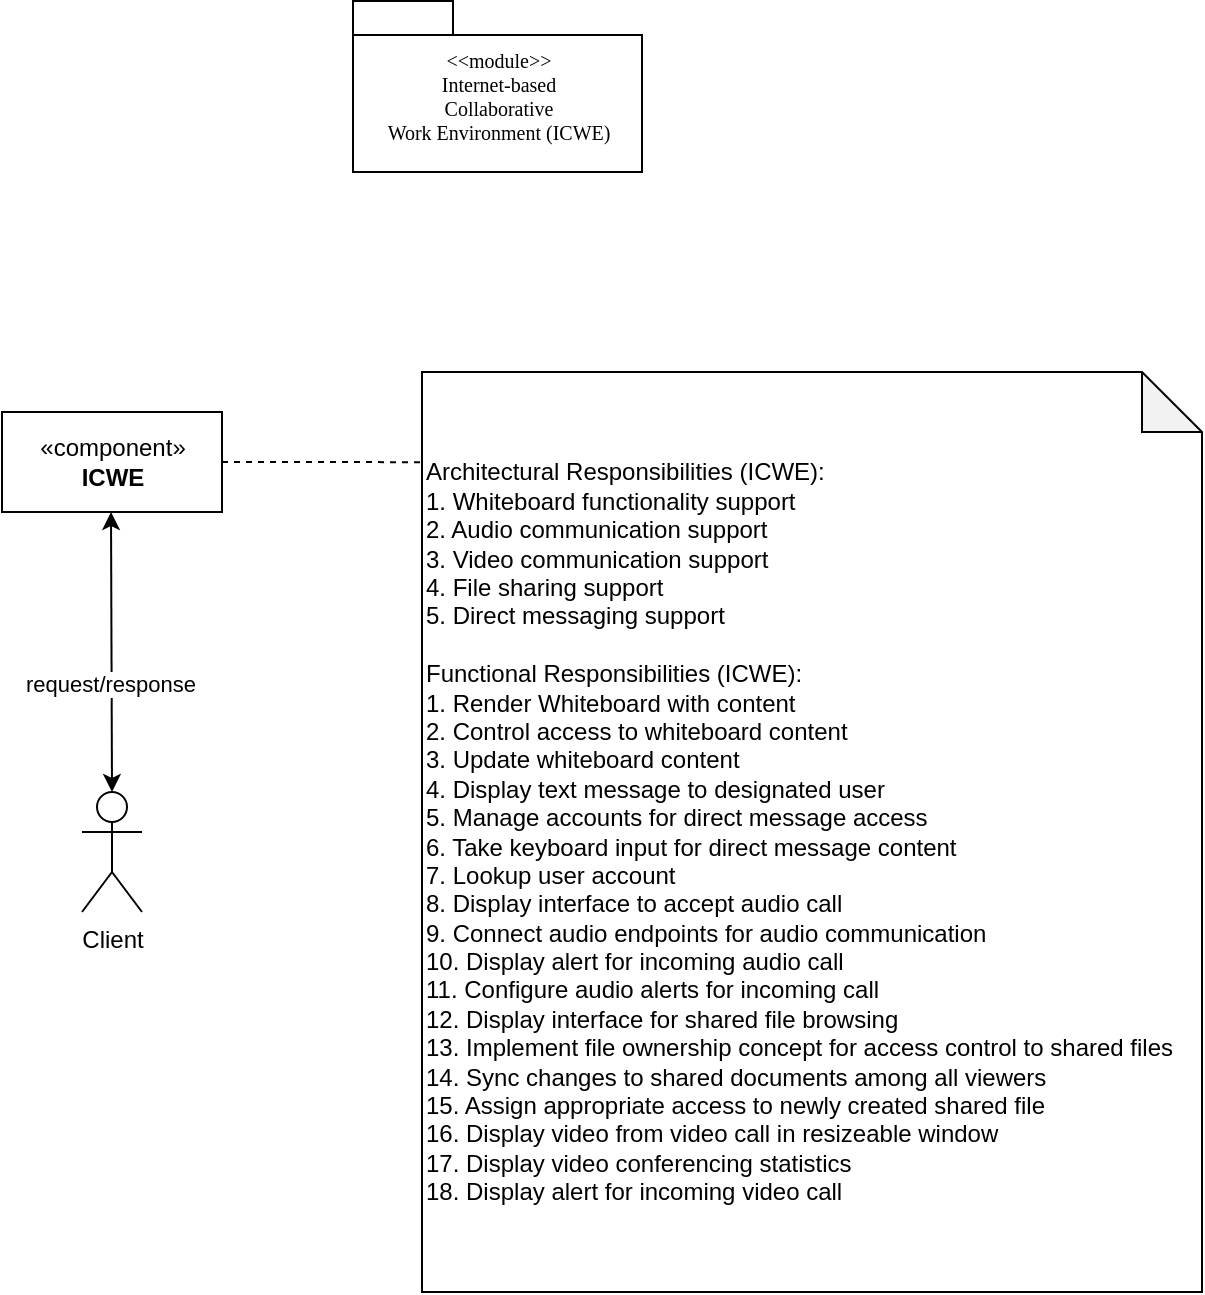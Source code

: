 <mxfile version="20.0.0" type="github" pages="6">
  <diagram name="Monolithic_System" id="b5b7bab2-c9e2-2cf4-8b2a-24fd1a2a6d21">
    <mxGraphModel dx="1192" dy="709" grid="1" gridSize="10" guides="1" tooltips="1" connect="1" arrows="1" fold="1" page="1" pageScale="1" pageWidth="827" pageHeight="1169" background="none" math="0" shadow="0">
      <root>
        <mxCell id="0" />
        <mxCell id="1" parent="0" />
        <mxCell id="6e0c8c40b5770093-7" value="" style="group" parent="1" vertex="1" connectable="0">
          <mxGeometry x="765.5" y="174.5" width="144.5" height="85.5" as="geometry" />
        </mxCell>
        <mxCell id="6e0c8c40b5770093-8" value="&lt;span style=&quot;font-weight: normal;&quot;&gt;&amp;lt;&amp;lt;module&amp;gt;&amp;gt;&lt;br&gt;Internet-based &lt;br&gt;Collaborative &lt;br&gt;Work Environment (ICWE)&lt;/span&gt;" style="shape=folder;fontStyle=1;spacingTop=10;tabWidth=50;tabHeight=17;tabPosition=left;html=1;rounded=0;shadow=0;comic=0;labelBackgroundColor=none;strokeWidth=1;fontFamily=Verdana;fontSize=10;align=center;" parent="6e0c8c40b5770093-7" vertex="1">
          <mxGeometry width="144.5" height="85.5" as="geometry" />
        </mxCell>
        <mxCell id="LKQvTQKGH9wQOqA-eibF-2" value="«component»&lt;br&gt;&lt;b&gt;ICWE&lt;/b&gt;" style="html=1;" vertex="1" parent="1">
          <mxGeometry x="590" y="380" width="110" height="50" as="geometry" />
        </mxCell>
        <mxCell id="LKQvTQKGH9wQOqA-eibF-3" value="Client" style="shape=umlActor;verticalLabelPosition=bottom;verticalAlign=top;html=1;" vertex="1" parent="1">
          <mxGeometry x="630" y="570" width="30" height="60" as="geometry" />
        </mxCell>
        <mxCell id="LKQvTQKGH9wQOqA-eibF-7" value="Architectural Responsibilities (ICWE):&lt;br&gt;1. Whiteboard functionality support&lt;br&gt;2. Audio communication support&lt;br&gt;3. Video communication support&lt;br&gt;4. File sharing support&lt;br&gt;5. Direct messaging support&lt;br&gt;&lt;br&gt;Functional Responsibilities (ICWE):&lt;br&gt;1. Render Whiteboard with content&lt;br&gt;2. Control access to whiteboard content&lt;br&gt;3. Update whiteboard content&lt;br&gt;4. Display text message to designated user&lt;br&gt;5. Manage accounts for direct message access&lt;br&gt;6. Take keyboard input for direct message content&lt;br&gt;7. Lookup user account&lt;br&gt;8. Display interface to accept audio call&lt;br&gt;9. Connect audio endpoints for audio communication&lt;br&gt;10. Display alert for incoming audio call&lt;br&gt;11. Configure audio alerts for incoming call&lt;br&gt;12. Display interface for shared file browsing&lt;br&gt;13. Implement file ownership concept for access control to shared files&lt;br&gt;14. Sync changes to shared documents among all viewers&lt;br&gt;15. Assign appropriate access to newly created shared file&lt;br&gt;16. Display video from video call in resizeable window&lt;br&gt;17. Display video conferencing statistics&lt;br&gt;18. Display alert for incoming video call" style="shape=note;whiteSpace=wrap;html=1;backgroundOutline=1;darkOpacity=0.05;align=left;" vertex="1" parent="1">
          <mxGeometry x="800" y="360" width="390" height="460" as="geometry" />
        </mxCell>
        <mxCell id="LKQvTQKGH9wQOqA-eibF-8" value="" style="endArrow=none;dashed=1;html=1;rounded=0;exitX=1;exitY=0.5;exitDx=0;exitDy=0;entryX=0.003;entryY=0.098;entryDx=0;entryDy=0;entryPerimeter=0;" edge="1" parent="1" source="LKQvTQKGH9wQOqA-eibF-2" target="LKQvTQKGH9wQOqA-eibF-7">
          <mxGeometry width="50" height="50" relative="1" as="geometry">
            <mxPoint x="810" y="510" as="sourcePoint" />
            <mxPoint x="790" y="405" as="targetPoint" />
          </mxGeometry>
        </mxCell>
        <mxCell id="hjZoD3t8PuxbI381Uc0d-1" value="" style="endArrow=classic;startArrow=classic;html=1;rounded=0;entryX=0.5;entryY=1;entryDx=0;entryDy=0;" edge="1" parent="1">
          <mxGeometry width="50" height="50" relative="1" as="geometry">
            <mxPoint x="645" y="570" as="sourcePoint" />
            <mxPoint x="644.5" y="430" as="targetPoint" />
          </mxGeometry>
        </mxCell>
        <mxCell id="hjZoD3t8PuxbI381Uc0d-2" value="request/response" style="edgeLabel;html=1;align=center;verticalAlign=middle;resizable=0;points=[];" vertex="1" connectable="0" parent="hjZoD3t8PuxbI381Uc0d-1">
          <mxGeometry x="-0.219" y="1" relative="1" as="geometry">
            <mxPoint as="offset" />
          </mxGeometry>
        </mxCell>
      </root>
    </mxGraphModel>
  </diagram>
  <diagram id="VUu82WRilhvnNbYN9RwU" name="AD1_Whiteboard">
    <mxGraphModel dx="2042" dy="709" grid="1" gridSize="10" guides="1" tooltips="1" connect="1" arrows="1" fold="1" page="1" pageScale="1" pageWidth="850" pageHeight="1100" math="0" shadow="0">
      <root>
        <mxCell id="0" />
        <mxCell id="1" parent="0" />
        <mxCell id="Ohk-mXpAywFLgfQ5HTXF-1" value="" style="group" vertex="1" connectable="0" parent="1">
          <mxGeometry x="2.75" y="30" width="144.5" height="85.5" as="geometry" />
        </mxCell>
        <mxCell id="Ohk-mXpAywFLgfQ5HTXF-2" value="&lt;span style=&quot;font-weight: normal;&quot;&gt;&amp;lt;&amp;lt;module&amp;gt;&amp;gt;&lt;br&gt;Internet-based &lt;br&gt;Collaborative &lt;br&gt;Work Environment (ICWE)&lt;/span&gt;" style="shape=folder;fontStyle=1;spacingTop=10;tabWidth=50;tabHeight=17;tabPosition=left;html=1;rounded=0;shadow=0;comic=0;labelBackgroundColor=none;strokeWidth=1;fontFamily=Verdana;fontSize=10;align=center;" vertex="1" parent="Ohk-mXpAywFLgfQ5HTXF-1">
          <mxGeometry width="144.5" height="85.5" as="geometry" />
        </mxCell>
        <mxCell id="Ohk-mXpAywFLgfQ5HTXF-8" value="" style="group" vertex="1" connectable="0" parent="1">
          <mxGeometry x="2.75" y="190" width="144.5" height="85.5" as="geometry" />
        </mxCell>
        <mxCell id="Ohk-mXpAywFLgfQ5HTXF-9" value="&lt;span style=&quot;font-weight: normal;&quot;&gt;&amp;lt;&amp;lt;module&amp;gt;&amp;gt;&lt;br&gt;Whiteboard&lt;br&gt;&lt;/span&gt;" style="shape=folder;fontStyle=1;spacingTop=10;tabWidth=50;tabHeight=17;tabPosition=left;html=1;rounded=0;shadow=0;comic=0;labelBackgroundColor=none;strokeWidth=1;fontFamily=Verdana;fontSize=10;align=center;" vertex="1" parent="Ohk-mXpAywFLgfQ5HTXF-8">
          <mxGeometry width="144.5" height="85.5" as="geometry" />
        </mxCell>
        <mxCell id="Ohk-mXpAywFLgfQ5HTXF-10" value="" style="endArrow=diamondThin;endFill=0;endSize=24;html=1;rounded=0;exitX=0;exitY=0;exitDx=97.25;exitDy=17;exitPerimeter=0;entryX=0.671;entryY=0.994;entryDx=0;entryDy=0;entryPerimeter=0;" edge="1" parent="1" source="Ohk-mXpAywFLgfQ5HTXF-9" target="Ohk-mXpAywFLgfQ5HTXF-2">
          <mxGeometry width="160" relative="1" as="geometry">
            <mxPoint x="-17.25" y="220" as="sourcePoint" />
            <mxPoint x="142.75" y="220" as="targetPoint" />
          </mxGeometry>
        </mxCell>
        <mxCell id="tOxHjZXBMQgUaD9UDvFd-1" value="«component»&lt;br&gt;&lt;b&gt;ICWE&lt;/b&gt;" style="html=1;" vertex="1" parent="1">
          <mxGeometry x="-60" y="550" width="110" height="50" as="geometry" />
        </mxCell>
        <mxCell id="tOxHjZXBMQgUaD9UDvFd-2" value="Client" style="shape=umlActor;verticalLabelPosition=bottom;verticalAlign=top;html=1;" vertex="1" parent="1">
          <mxGeometry x="60" y="960" width="30" height="60" as="geometry" />
        </mxCell>
        <mxCell id="tOxHjZXBMQgUaD9UDvFd-4" value="Architectural Responsibilities (ICWE):&lt;br&gt;2. Audio communication support&lt;br&gt;3. Video communication support&lt;br&gt;4. File sharing support&lt;br&gt;5. Direct messaging support&lt;br&gt;&lt;br&gt;Functional Responsibilities (ICWE):&lt;br&gt;4. Display text message to designated user&lt;br&gt;5. Manage accounts for direct message access&lt;br&gt;6. Take keyboard input for direct message content&lt;br&gt;7. Lookup user account&lt;br&gt;8. Display interface to accept audio call&lt;br&gt;9. Connect audio endpoints for audio communication&lt;br&gt;10. Display alert for incoming audio call&lt;br&gt;11. Configure audio alerts for incoming call&lt;br&gt;12. Display interface for shared file browsing&lt;br&gt;13. Implement file ownership concept for access control to shared files&lt;br&gt;14. Sync changes to shared documents among all viewers&lt;br&gt;15. Assign appropriate access to newly created shared file&lt;br&gt;16. Display video from video call in resizeable window&lt;br&gt;17. Display video conferencing statistics&lt;br&gt;18. Display alert for incoming video call" style="shape=note;whiteSpace=wrap;html=1;backgroundOutline=1;darkOpacity=0.05;align=left;" vertex="1" parent="1">
          <mxGeometry x="400" y="440" width="390" height="360" as="geometry" />
        </mxCell>
        <mxCell id="tOxHjZXBMQgUaD9UDvFd-5" value="«component»&lt;br&gt;&lt;b&gt;Whiteboard&lt;br&gt;Controller&lt;/b&gt;" style="html=1;" vertex="1" parent="1">
          <mxGeometry x="120" y="620" width="110" height="50" as="geometry" />
        </mxCell>
        <mxCell id="tOxHjZXBMQgUaD9UDvFd-6" value="Architectural Responsibilities (ICWE):&lt;br&gt;1. Whiteboard functionality support&lt;br&gt;&lt;br&gt;Functional Responsibilities (ICWE):&lt;br&gt;1. Render Whiteboard with content&lt;br&gt;2. Control access to whiteboard content&lt;br&gt;3. Update whiteboard content" style="shape=note;whiteSpace=wrap;html=1;backgroundOutline=1;darkOpacity=0.05;align=left;" vertex="1" parent="1">
          <mxGeometry x="400" y="820" width="250" height="140" as="geometry" />
        </mxCell>
        <mxCell id="tOxHjZXBMQgUaD9UDvFd-7" value="«component»&lt;br&gt;&lt;b&gt;Load Balancer&lt;/b&gt;" style="html=1;" vertex="1" parent="1">
          <mxGeometry x="20" y="765" width="110" height="50" as="geometry" />
        </mxCell>
        <mxCell id="tOxHjZXBMQgUaD9UDvFd-8" value="" style="endArrow=none;dashed=1;html=1;rounded=0;exitX=1;exitY=0.5;exitDx=0;exitDy=0;entryX=-0.013;entryY=0.375;entryDx=0;entryDy=0;entryPerimeter=0;" edge="1" parent="1" source="tOxHjZXBMQgUaD9UDvFd-1" target="tOxHjZXBMQgUaD9UDvFd-4">
          <mxGeometry width="50" height="50" relative="1" as="geometry">
            <mxPoint x="420" y="770" as="sourcePoint" />
            <mxPoint x="390" y="605" as="targetPoint" />
          </mxGeometry>
        </mxCell>
        <mxCell id="tOxHjZXBMQgUaD9UDvFd-9" value="" style="endArrow=none;dashed=1;html=1;rounded=0;exitX=1;exitY=0.5;exitDx=0;exitDy=0;entryX=0;entryY=0.5;entryDx=0;entryDy=0;entryPerimeter=0;" edge="1" parent="1" source="tOxHjZXBMQgUaD9UDvFd-5" target="tOxHjZXBMQgUaD9UDvFd-6">
          <mxGeometry width="50" height="50" relative="1" as="geometry">
            <mxPoint x="420" y="770" as="sourcePoint" />
            <mxPoint x="470" y="720" as="targetPoint" />
            <Array as="points">
              <mxPoint x="290" y="645" />
              <mxPoint x="290" y="890" />
            </Array>
          </mxGeometry>
        </mxCell>
        <mxCell id="tOxHjZXBMQgUaD9UDvFd-10" value="" style="endArrow=classic;html=1;rounded=0;exitX=0.5;exitY=0;exitDx=0;exitDy=0;entryX=0.5;entryY=1;entryDx=0;entryDy=0;" edge="1" parent="1" source="tOxHjZXBMQgUaD9UDvFd-7" target="tOxHjZXBMQgUaD9UDvFd-1">
          <mxGeometry width="50" height="50" relative="1" as="geometry">
            <mxPoint x="420" y="770" as="sourcePoint" />
            <mxPoint x="470" y="720" as="targetPoint" />
            <Array as="points">
              <mxPoint x="75" y="720" />
              <mxPoint x="-5" y="720" />
            </Array>
          </mxGeometry>
        </mxCell>
        <mxCell id="tOxHjZXBMQgUaD9UDvFd-11" value="message" style="edgeLabel;html=1;align=center;verticalAlign=middle;resizable=0;points=[];" vertex="1" connectable="0" parent="tOxHjZXBMQgUaD9UDvFd-10">
          <mxGeometry x="-0.306" y="-2" relative="1" as="geometry">
            <mxPoint as="offset" />
          </mxGeometry>
        </mxCell>
        <mxCell id="tOxHjZXBMQgUaD9UDvFd-12" value="" style="endArrow=classic;html=1;rounded=0;exitX=1;exitY=0.5;exitDx=0;exitDy=0;entryX=0.5;entryY=1;entryDx=0;entryDy=0;" edge="1" parent="1" source="tOxHjZXBMQgUaD9UDvFd-7" target="tOxHjZXBMQgUaD9UDvFd-5">
          <mxGeometry width="50" height="50" relative="1" as="geometry">
            <mxPoint x="-100" y="850" as="sourcePoint" />
            <mxPoint x="-50" y="800" as="targetPoint" />
            <Array as="points">
              <mxPoint x="175" y="790" />
            </Array>
          </mxGeometry>
        </mxCell>
        <mxCell id="tOxHjZXBMQgUaD9UDvFd-13" value="message" style="edgeLabel;html=1;align=center;verticalAlign=middle;resizable=0;points=[];" vertex="1" connectable="0" parent="tOxHjZXBMQgUaD9UDvFd-12">
          <mxGeometry x="0.285" relative="1" as="geometry">
            <mxPoint as="offset" />
          </mxGeometry>
        </mxCell>
        <mxCell id="tOxHjZXBMQgUaD9UDvFd-14" value="" style="endArrow=classic;html=1;rounded=0;exitX=0;exitY=0.5;exitDx=0;exitDy=0;entryX=0;entryY=0.5;entryDx=0;entryDy=0;" edge="1" parent="1" source="tOxHjZXBMQgUaD9UDvFd-1" target="tOxHjZXBMQgUaD9UDvFd-7">
          <mxGeometry width="50" height="50" relative="1" as="geometry">
            <mxPoint x="-170" y="790" as="sourcePoint" />
            <mxPoint x="-120" y="740" as="targetPoint" />
            <Array as="points">
              <mxPoint x="-110" y="575" />
              <mxPoint x="-110" y="790" />
            </Array>
          </mxGeometry>
        </mxCell>
        <mxCell id="tOxHjZXBMQgUaD9UDvFd-15" value="response" style="edgeLabel;html=1;align=center;verticalAlign=middle;resizable=0;points=[];" vertex="1" connectable="0" parent="tOxHjZXBMQgUaD9UDvFd-14">
          <mxGeometry x="-0.068" relative="1" as="geometry">
            <mxPoint as="offset" />
          </mxGeometry>
        </mxCell>
        <mxCell id="tOxHjZXBMQgUaD9UDvFd-16" value="" style="endArrow=classic;html=1;rounded=0;exitX=0;exitY=0.5;exitDx=0;exitDy=0;entryX=0.75;entryY=0;entryDx=0;entryDy=0;" edge="1" parent="1" source="tOxHjZXBMQgUaD9UDvFd-5" target="tOxHjZXBMQgUaD9UDvFd-7">
          <mxGeometry width="50" height="50" relative="1" as="geometry">
            <mxPoint x="60" y="700" as="sourcePoint" />
            <mxPoint x="100" y="760" as="targetPoint" />
            <Array as="points">
              <mxPoint x="100" y="645" />
            </Array>
          </mxGeometry>
        </mxCell>
        <mxCell id="tOxHjZXBMQgUaD9UDvFd-17" value="response" style="edgeLabel;html=1;align=center;verticalAlign=middle;resizable=0;points=[];" vertex="1" connectable="0" parent="tOxHjZXBMQgUaD9UDvFd-16">
          <mxGeometry x="-0.273" y="2" relative="1" as="geometry">
            <mxPoint as="offset" />
          </mxGeometry>
        </mxCell>
        <mxCell id="jQo_T34HJ9pNr9LAfmKF-1" value="" style="endArrow=classic;startArrow=classic;html=1;rounded=0;entryX=0.5;entryY=1;entryDx=0;entryDy=0;" edge="1" parent="1">
          <mxGeometry width="50" height="50" relative="1" as="geometry">
            <mxPoint x="75" y="960" as="sourcePoint" />
            <mxPoint x="74.5" y="815" as="targetPoint" />
          </mxGeometry>
        </mxCell>
        <mxCell id="jQo_T34HJ9pNr9LAfmKF-2" value="request/response" style="edgeLabel;html=1;align=center;verticalAlign=middle;resizable=0;points=[];" vertex="1" connectable="0" parent="jQo_T34HJ9pNr9LAfmKF-1">
          <mxGeometry x="-0.219" y="1" relative="1" as="geometry">
            <mxPoint as="offset" />
          </mxGeometry>
        </mxCell>
      </root>
    </mxGraphModel>
  </diagram>
  <diagram id="_xwD0u1POeS3M6MNMzWn" name="AD2_Audio">
    <mxGraphModel dx="2042" dy="709" grid="1" gridSize="10" guides="1" tooltips="1" connect="1" arrows="1" fold="1" page="1" pageScale="1" pageWidth="850" pageHeight="1100" math="0" shadow="0">
      <root>
        <mxCell id="0" />
        <mxCell id="1" parent="0" />
        <mxCell id="YCwrLCV1L26kMmIwAUxu-1" value="" style="group" vertex="1" connectable="0" parent="1">
          <mxGeometry x="49" y="30" width="144.5" height="85.5" as="geometry" />
        </mxCell>
        <mxCell id="YCwrLCV1L26kMmIwAUxu-2" value="&lt;span style=&quot;font-weight: normal;&quot;&gt;&amp;lt;&amp;lt;module&amp;gt;&amp;gt;&lt;br&gt;Internet-based &lt;br&gt;Collaborative &lt;br&gt;Work Environment (ICWE)&lt;/span&gt;" style="shape=folder;fontStyle=1;spacingTop=10;tabWidth=50;tabHeight=17;tabPosition=left;html=1;rounded=0;shadow=0;comic=0;labelBackgroundColor=none;strokeWidth=1;fontFamily=Verdana;fontSize=10;align=center;" vertex="1" parent="YCwrLCV1L26kMmIwAUxu-1">
          <mxGeometry width="144.5" height="85.5" as="geometry" />
        </mxCell>
        <mxCell id="YCwrLCV1L26kMmIwAUxu-3" value="«component»&lt;br&gt;&lt;b&gt;ICWE&lt;/b&gt;" style="html=1;" vertex="1" parent="1">
          <mxGeometry y="455.5" width="110" height="50" as="geometry" />
        </mxCell>
        <mxCell id="YCwrLCV1L26kMmIwAUxu-4" value="Client" style="shape=umlActor;verticalLabelPosition=bottom;verticalAlign=top;html=1;" vertex="1" parent="1">
          <mxGeometry x="40" y="950" width="30" height="60" as="geometry" />
        </mxCell>
        <mxCell id="YCwrLCV1L26kMmIwAUxu-6" value="Architectural Responsibilities (ICWE):&lt;br&gt;3. Video communication support&lt;br&gt;4. File sharing support&lt;br&gt;5. Direct messaging support&lt;br&gt;&lt;br&gt;Functional Responsibilities (ICWE):&lt;br&gt;4. Display text message to designated user&lt;br&gt;5. Manage accounts for direct message access&lt;br&gt;6. Take keyboard input for direct message content&lt;br&gt;7. Lookup user account&lt;br&gt;12. Display interface for shared file browsing&lt;br&gt;13. Implement file ownership concept for access control to shared files&lt;br&gt;14. Sync changes to shared documents among all viewers&lt;br&gt;15. Assign appropriate access to newly created shared file&lt;br&gt;16. Display video from video call in resizeable window&lt;br&gt;17. Display video conferencing statistics&lt;br&gt;18. Display alert for incoming video call" style="shape=note;whiteSpace=wrap;html=1;backgroundOutline=1;darkOpacity=0.05;align=left;" vertex="1" parent="1">
          <mxGeometry x="390" y="470" width="390" height="280" as="geometry" />
        </mxCell>
        <mxCell id="YCwrLCV1L26kMmIwAUxu-7" value="" style="group" vertex="1" connectable="0" parent="1">
          <mxGeometry x="-60" y="240" width="144.5" height="85.5" as="geometry" />
        </mxCell>
        <mxCell id="YCwrLCV1L26kMmIwAUxu-8" value="&lt;span style=&quot;font-weight: normal;&quot;&gt;&amp;lt;&amp;lt;module&amp;gt;&amp;gt;&lt;br&gt;Whiteboard&lt;br&gt;&lt;/span&gt;" style="shape=folder;fontStyle=1;spacingTop=10;tabWidth=50;tabHeight=17;tabPosition=left;html=1;rounded=0;shadow=0;comic=0;labelBackgroundColor=none;strokeWidth=1;fontFamily=Verdana;fontSize=10;align=center;" vertex="1" parent="YCwrLCV1L26kMmIwAUxu-7">
          <mxGeometry width="144.5" height="85.5" as="geometry" />
        </mxCell>
        <mxCell id="YCwrLCV1L26kMmIwAUxu-9" value="" style="endArrow=diamondThin;endFill=0;endSize=24;html=1;rounded=0;" edge="1" parent="1" target="YCwrLCV1L26kMmIwAUxu-2">
          <mxGeometry width="160" relative="1" as="geometry">
            <mxPoint x="119" y="180" as="sourcePoint" />
            <mxPoint x="119" y="120" as="targetPoint" />
          </mxGeometry>
        </mxCell>
        <mxCell id="YCwrLCV1L26kMmIwAUxu-10" value="«component»&lt;br&gt;&lt;b&gt;Whiteboard&lt;br&gt;Controller&lt;/b&gt;" style="html=1;" vertex="1" parent="1">
          <mxGeometry x="120" y="630" width="110" height="50" as="geometry" />
        </mxCell>
        <mxCell id="YCwrLCV1L26kMmIwAUxu-11" value="Architectural Responsibilities (Whiteboard Controller):&lt;br&gt;1. Whiteboard functionality support&lt;br&gt;&lt;br&gt;Functional Responsibilities (Whiteboard Controller):&lt;br&gt;1. Render Whiteboard with content&lt;br&gt;2. Control access to whiteboard content&lt;br&gt;3. Update whiteboard content" style="shape=note;whiteSpace=wrap;html=1;backgroundOutline=1;darkOpacity=0.05;align=left;" vertex="1" parent="1">
          <mxGeometry x="390" y="770" width="390" height="140" as="geometry" />
        </mxCell>
        <mxCell id="YCwrLCV1L26kMmIwAUxu-12" value="«component»&lt;br&gt;&lt;b&gt;Load Balancer&lt;/b&gt;" style="html=1;" vertex="1" parent="1">
          <mxGeometry y="760" width="110" height="50" as="geometry" />
        </mxCell>
        <mxCell id="YCwrLCV1L26kMmIwAUxu-17" value="" style="group" vertex="1" connectable="0" parent="1">
          <mxGeometry x="170" y="240" width="144.5" height="85.5" as="geometry" />
        </mxCell>
        <mxCell id="YCwrLCV1L26kMmIwAUxu-18" value="&lt;span style=&quot;font-weight: normal;&quot;&gt;&amp;lt;&amp;lt;module&amp;gt;&amp;gt;&lt;br&gt;Audio Communicator&lt;br&gt;&lt;/span&gt;" style="shape=folder;fontStyle=1;spacingTop=10;tabWidth=50;tabHeight=17;tabPosition=left;html=1;rounded=0;shadow=0;comic=0;labelBackgroundColor=none;strokeWidth=1;fontFamily=Verdana;fontSize=10;align=center;" vertex="1" parent="YCwrLCV1L26kMmIwAUxu-17">
          <mxGeometry width="144.5" height="85.5" as="geometry" />
        </mxCell>
        <mxCell id="YCwrLCV1L26kMmIwAUxu-19" value="" style="endArrow=none;html=1;rounded=0;exitX=0;exitY=0;exitDx=97.25;exitDy=17;exitPerimeter=0;" edge="1" parent="1" source="YCwrLCV1L26kMmIwAUxu-8">
          <mxGeometry width="50" height="50" relative="1" as="geometry">
            <mxPoint x="59" y="380" as="sourcePoint" />
            <mxPoint x="119" y="180" as="targetPoint" />
            <Array as="points">
              <mxPoint x="37" y="180" />
            </Array>
          </mxGeometry>
        </mxCell>
        <mxCell id="YCwrLCV1L26kMmIwAUxu-20" value="" style="endArrow=none;html=1;rounded=0;exitX=0.692;exitY=0.234;exitDx=0;exitDy=0;exitPerimeter=0;" edge="1" parent="1" source="YCwrLCV1L26kMmIwAUxu-18">
          <mxGeometry width="50" height="50" relative="1" as="geometry">
            <mxPoint x="270" y="250" as="sourcePoint" />
            <mxPoint x="119" y="180" as="targetPoint" />
            <Array as="points">
              <mxPoint x="270" y="180" />
            </Array>
          </mxGeometry>
        </mxCell>
        <mxCell id="dnj2vUu5AkYvsgBa5aYY-1" value="Architectural Responsibilities (Audio Communicator):&lt;br&gt;2. Audio communication support&lt;br&gt;&lt;br&gt;Functional Responsibilities (Audio Communicator):&lt;br&gt;8. Display interface to accept audio call&lt;br&gt;9. Connect audio endpoints for audio communication&lt;br&gt;10. Display alert for incoming audio call&lt;br&gt;11. Configure audio alerts for incoming call" style="shape=note;whiteSpace=wrap;html=1;backgroundOutline=1;darkOpacity=0.05;align=left;" vertex="1" parent="1">
          <mxGeometry x="-540" y="640" width="320" height="150" as="geometry" />
        </mxCell>
        <mxCell id="dnj2vUu5AkYvsgBa5aYY-2" value="«component»&lt;br&gt;&lt;b&gt;Audio&lt;br&gt;Controller&lt;/b&gt;" style="html=1;" vertex="1" parent="1">
          <mxGeometry x="-110" y="630" width="110" height="50" as="geometry" />
        </mxCell>
        <mxCell id="dnj2vUu5AkYvsgBa5aYY-4" value="" style="endArrow=classic;html=1;rounded=0;exitX=0;exitY=0.5;exitDx=0;exitDy=0;entryX=0.5;entryY=1;entryDx=0;entryDy=0;" edge="1" parent="1" source="YCwrLCV1L26kMmIwAUxu-12" target="dnj2vUu5AkYvsgBa5aYY-2">
          <mxGeometry width="50" height="50" relative="1" as="geometry">
            <mxPoint x="-160" y="780" as="sourcePoint" />
            <mxPoint x="-110" y="730" as="targetPoint" />
            <Array as="points">
              <mxPoint x="-55" y="785" />
            </Array>
          </mxGeometry>
        </mxCell>
        <mxCell id="dnj2vUu5AkYvsgBa5aYY-7" value="request" style="edgeLabel;html=1;align=center;verticalAlign=middle;resizable=0;points=[];" vertex="1" connectable="0" parent="dnj2vUu5AkYvsgBa5aYY-4">
          <mxGeometry x="0.284" y="-2" relative="1" as="geometry">
            <mxPoint as="offset" />
          </mxGeometry>
        </mxCell>
        <mxCell id="dnj2vUu5AkYvsgBa5aYY-5" value="" style="endArrow=classic;html=1;rounded=0;entryX=0.5;entryY=1;entryDx=0;entryDy=0;exitX=1;exitY=0.5;exitDx=0;exitDy=0;" edge="1" parent="1" source="YCwrLCV1L26kMmIwAUxu-12" target="YCwrLCV1L26kMmIwAUxu-10">
          <mxGeometry width="50" height="50" relative="1" as="geometry">
            <mxPoint x="170" y="800" as="sourcePoint" />
            <mxPoint x="220" y="750" as="targetPoint" />
            <Array as="points">
              <mxPoint x="175" y="785" />
            </Array>
          </mxGeometry>
        </mxCell>
        <mxCell id="dnj2vUu5AkYvsgBa5aYY-8" value="request" style="edgeLabel;html=1;align=center;verticalAlign=middle;resizable=0;points=[];" vertex="1" connectable="0" parent="dnj2vUu5AkYvsgBa5aYY-5">
          <mxGeometry x="0.27" relative="1" as="geometry">
            <mxPoint as="offset" />
          </mxGeometry>
        </mxCell>
        <mxCell id="dnj2vUu5AkYvsgBa5aYY-6" value="" style="endArrow=classic;html=1;rounded=0;exitX=0.364;exitY=-0.02;exitDx=0;exitDy=0;entryX=0.373;entryY=0.99;entryDx=0;entryDy=0;exitPerimeter=0;entryPerimeter=0;" edge="1" parent="1" source="YCwrLCV1L26kMmIwAUxu-12" target="YCwrLCV1L26kMmIwAUxu-3">
          <mxGeometry width="50" height="50" relative="1" as="geometry">
            <mxPoint x="30" y="690" as="sourcePoint" />
            <mxPoint x="80" y="640" as="targetPoint" />
          </mxGeometry>
        </mxCell>
        <mxCell id="dnj2vUu5AkYvsgBa5aYY-9" value="request" style="edgeLabel;html=1;align=center;verticalAlign=middle;resizable=0;points=[];" vertex="1" connectable="0" parent="dnj2vUu5AkYvsgBa5aYY-6">
          <mxGeometry x="-0.117" y="-2" relative="1" as="geometry">
            <mxPoint as="offset" />
          </mxGeometry>
        </mxCell>
        <mxCell id="dnj2vUu5AkYvsgBa5aYY-10" value="" style="endArrow=classic;html=1;rounded=0;exitX=0;exitY=0.5;exitDx=0;exitDy=0;entryX=0;entryY=0.75;entryDx=0;entryDy=0;" edge="1" parent="1" source="dnj2vUu5AkYvsgBa5aYY-2" target="YCwrLCV1L26kMmIwAUxu-12">
          <mxGeometry width="50" height="50" relative="1" as="geometry">
            <mxPoint x="-170" y="760" as="sourcePoint" />
            <mxPoint x="-130" y="800" as="targetPoint" />
            <Array as="points">
              <mxPoint x="-140" y="655" />
              <mxPoint x="-140" y="798" />
            </Array>
          </mxGeometry>
        </mxCell>
        <mxCell id="dnj2vUu5AkYvsgBa5aYY-11" value="response" style="edgeLabel;html=1;align=center;verticalAlign=middle;resizable=0;points=[];" vertex="1" connectable="0" parent="dnj2vUu5AkYvsgBa5aYY-10">
          <mxGeometry x="0.382" y="-1" relative="1" as="geometry">
            <mxPoint as="offset" />
          </mxGeometry>
        </mxCell>
        <mxCell id="dnj2vUu5AkYvsgBa5aYY-12" value="" style="endArrow=classic;html=1;rounded=0;exitX=1;exitY=0.5;exitDx=0;exitDy=0;entryX=1;entryY=0.75;entryDx=0;entryDy=0;" edge="1" parent="1" source="YCwrLCV1L26kMmIwAUxu-10" target="YCwrLCV1L26kMmIwAUxu-12">
          <mxGeometry width="50" height="50" relative="1" as="geometry">
            <mxPoint x="230" y="840" as="sourcePoint" />
            <mxPoint x="280" y="790" as="targetPoint" />
            <Array as="points">
              <mxPoint x="280" y="655" />
              <mxPoint x="280" y="798" />
            </Array>
          </mxGeometry>
        </mxCell>
        <mxCell id="dnj2vUu5AkYvsgBa5aYY-13" value="response" style="edgeLabel;html=1;align=center;verticalAlign=middle;resizable=0;points=[];" vertex="1" connectable="0" parent="dnj2vUu5AkYvsgBa5aYY-12">
          <mxGeometry x="0.349" y="1" relative="1" as="geometry">
            <mxPoint as="offset" />
          </mxGeometry>
        </mxCell>
        <mxCell id="dnj2vUu5AkYvsgBa5aYY-18" value="«component»&lt;br&gt;&lt;b&gt;Audio&lt;br&gt;Monitor&lt;/b&gt;" style="html=1;" vertex="1" parent="1">
          <mxGeometry x="-110" y="520" width="110" height="50" as="geometry" />
        </mxCell>
        <mxCell id="dnj2vUu5AkYvsgBa5aYY-19" value="" style="endArrow=classic;html=1;rounded=0;exitX=0.25;exitY=1;exitDx=0;exitDy=0;entryX=0.25;entryY=0;entryDx=0;entryDy=0;" edge="1" parent="1" source="dnj2vUu5AkYvsgBa5aYY-18" target="dnj2vUu5AkYvsgBa5aYY-2">
          <mxGeometry width="50" height="50" relative="1" as="geometry">
            <mxPoint x="-190" y="590" as="sourcePoint" />
            <mxPoint x="-140" y="540" as="targetPoint" />
          </mxGeometry>
        </mxCell>
        <mxCell id="dnj2vUu5AkYvsgBa5aYY-22" value="command" style="edgeLabel;html=1;align=center;verticalAlign=middle;resizable=0;points=[];" vertex="1" connectable="0" parent="dnj2vUu5AkYvsgBa5aYY-19">
          <mxGeometry x="-0.233" y="-1" relative="1" as="geometry">
            <mxPoint as="offset" />
          </mxGeometry>
        </mxCell>
        <mxCell id="dnj2vUu5AkYvsgBa5aYY-20" value="" style="endArrow=classic;startArrow=classic;html=1;rounded=0;entryX=0.75;entryY=1;entryDx=0;entryDy=0;exitX=0.75;exitY=0;exitDx=0;exitDy=0;" edge="1" parent="1" source="dnj2vUu5AkYvsgBa5aYY-2" target="dnj2vUu5AkYvsgBa5aYY-18">
          <mxGeometry width="50" height="50" relative="1" as="geometry">
            <mxPoint x="-200" y="590" as="sourcePoint" />
            <mxPoint x="-150" y="540" as="targetPoint" />
          </mxGeometry>
        </mxCell>
        <mxCell id="dnj2vUu5AkYvsgBa5aYY-21" value="heartbeat" style="edgeLabel;html=1;align=center;verticalAlign=middle;resizable=0;points=[];" vertex="1" connectable="0" parent="dnj2vUu5AkYvsgBa5aYY-20">
          <mxGeometry x="0.067" y="1" relative="1" as="geometry">
            <mxPoint x="1" as="offset" />
          </mxGeometry>
        </mxCell>
        <mxCell id="dnj2vUu5AkYvsgBa5aYY-23" value="" style="endArrow=diamondThin;endFill=0;endSize=24;html=1;rounded=0;" edge="1" parent="1">
          <mxGeometry width="160" relative="1" as="geometry">
            <mxPoint x="241.57" y="390" as="sourcePoint" />
            <mxPoint x="242.923" y="325.5" as="targetPoint" />
          </mxGeometry>
        </mxCell>
        <mxCell id="dnj2vUu5AkYvsgBa5aYY-24" value="" style="group" vertex="1" connectable="0" parent="1">
          <mxGeometry x="170" y="370" width="144.5" height="85.5" as="geometry" />
        </mxCell>
        <mxCell id="dnj2vUu5AkYvsgBa5aYY-25" value="&lt;span style=&quot;font-weight: normal;&quot;&gt;&amp;lt;&amp;lt;module&amp;gt;&amp;gt;&lt;br&gt;Audio Monitor&lt;br&gt;&lt;/span&gt;" style="shape=folder;fontStyle=1;spacingTop=10;tabWidth=50;tabHeight=17;tabPosition=left;html=1;rounded=0;shadow=0;comic=0;labelBackgroundColor=none;strokeWidth=1;fontFamily=Verdana;fontSize=10;align=center;" vertex="1" parent="dnj2vUu5AkYvsgBa5aYY-24">
          <mxGeometry width="144.5" height="85.5" as="geometry" />
        </mxCell>
        <mxCell id="dnj2vUu5AkYvsgBa5aYY-26" value="Architectural Responsibilities (Audio Monitor):&lt;br&gt;2. Audio communication support&lt;br&gt;&lt;br&gt;Functional Responsibilities (Audio Monitor):&lt;br&gt;19. Monitor Audio communication" style="shape=note;whiteSpace=wrap;html=1;backgroundOutline=1;darkOpacity=0.05;align=left;" vertex="1" parent="1">
          <mxGeometry x="-500" y="480" width="280" height="102.25" as="geometry" />
        </mxCell>
        <mxCell id="dnj2vUu5AkYvsgBa5aYY-27" value="" style="endArrow=none;dashed=1;html=1;rounded=0;exitX=0;exitY=0;exitDx=280;exitDy=66.125;exitPerimeter=0;entryX=0;entryY=0.5;entryDx=0;entryDy=0;" edge="1" parent="1" source="dnj2vUu5AkYvsgBa5aYY-26" target="dnj2vUu5AkYvsgBa5aYY-18">
          <mxGeometry width="50" height="50" relative="1" as="geometry">
            <mxPoint x="-370" y="480" as="sourcePoint" />
            <mxPoint x="-320" y="430" as="targetPoint" />
          </mxGeometry>
        </mxCell>
        <mxCell id="dnj2vUu5AkYvsgBa5aYY-28" value="" style="endArrow=none;dashed=1;html=1;rounded=0;entryX=-0.01;entryY=0.239;entryDx=0;entryDy=0;entryPerimeter=0;exitX=1;exitY=0.5;exitDx=0;exitDy=0;" edge="1" parent="1" source="YCwrLCV1L26kMmIwAUxu-3" target="YCwrLCV1L26kMmIwAUxu-6">
          <mxGeometry width="50" height="50" relative="1" as="geometry">
            <mxPoint x="260" y="570" as="sourcePoint" />
            <mxPoint x="310" y="520" as="targetPoint" />
            <Array as="points">
              <mxPoint x="330" y="480" />
              <mxPoint x="330" y="537" />
            </Array>
          </mxGeometry>
        </mxCell>
        <mxCell id="dnj2vUu5AkYvsgBa5aYY-29" value="" style="endArrow=none;dashed=1;html=1;rounded=0;exitX=0.5;exitY=0;exitDx=0;exitDy=0;entryX=0;entryY=0.5;entryDx=0;entryDy=0;entryPerimeter=0;" edge="1" parent="1" source="YCwrLCV1L26kMmIwAUxu-10" target="YCwrLCV1L26kMmIwAUxu-11">
          <mxGeometry width="50" height="50" relative="1" as="geometry">
            <mxPoint x="270" y="600" as="sourcePoint" />
            <mxPoint x="340" y="840" as="targetPoint" />
            <Array as="points">
              <mxPoint x="175" y="610" />
              <mxPoint x="340" y="610" />
              <mxPoint x="340" y="840" />
            </Array>
          </mxGeometry>
        </mxCell>
        <mxCell id="dnj2vUu5AkYvsgBa5aYY-30" value="" style="endArrow=none;dashed=1;html=1;rounded=0;exitX=0;exitY=0;exitDx=320;exitDy=90;exitPerimeter=0;entryX=0;entryY=0.25;entryDx=0;entryDy=0;" edge="1" parent="1" source="dnj2vUu5AkYvsgBa5aYY-1" target="dnj2vUu5AkYvsgBa5aYY-2">
          <mxGeometry width="50" height="50" relative="1" as="geometry">
            <mxPoint x="-180" y="880" as="sourcePoint" />
            <mxPoint x="-130" y="830" as="targetPoint" />
            <Array as="points">
              <mxPoint x="-170" y="730" />
              <mxPoint x="-170" y="643" />
            </Array>
          </mxGeometry>
        </mxCell>
        <mxCell id="dnj2vUu5AkYvsgBa5aYY-31" value="" style="endArrow=classic;html=1;rounded=0;exitX=0.75;exitY=1;exitDx=0;exitDy=0;entryX=0.75;entryY=0;entryDx=0;entryDy=0;" edge="1" parent="1" source="YCwrLCV1L26kMmIwAUxu-3" target="YCwrLCV1L26kMmIwAUxu-12">
          <mxGeometry width="50" height="50" relative="1" as="geometry">
            <mxPoint x="120" y="600" as="sourcePoint" />
            <mxPoint x="170" y="550" as="targetPoint" />
          </mxGeometry>
        </mxCell>
        <mxCell id="dnj2vUu5AkYvsgBa5aYY-32" value="response" style="edgeLabel;html=1;align=center;verticalAlign=middle;resizable=0;points=[];" vertex="1" connectable="0" parent="dnj2vUu5AkYvsgBa5aYY-31">
          <mxGeometry x="-0.399" relative="1" as="geometry">
            <mxPoint as="offset" />
          </mxGeometry>
        </mxCell>
        <mxCell id="2lX-52NJHZQ5DKPjAcOM-1" value="" style="endArrow=classic;startArrow=classic;html=1;rounded=0;entryX=0.5;entryY=1;entryDx=0;entryDy=0;exitX=0.5;exitY=0;exitDx=0;exitDy=0;exitPerimeter=0;" edge="1" parent="1" source="YCwrLCV1L26kMmIwAUxu-4">
          <mxGeometry width="50" height="50" relative="1" as="geometry">
            <mxPoint x="55" y="1020" as="sourcePoint" />
            <mxPoint x="55" y="810" as="targetPoint" />
          </mxGeometry>
        </mxCell>
        <mxCell id="2lX-52NJHZQ5DKPjAcOM-2" value="request/response" style="edgeLabel;html=1;align=center;verticalAlign=middle;resizable=0;points=[];" vertex="1" connectable="0" parent="2lX-52NJHZQ5DKPjAcOM-1">
          <mxGeometry x="-0.219" y="1" relative="1" as="geometry">
            <mxPoint as="offset" />
          </mxGeometry>
        </mxCell>
      </root>
    </mxGraphModel>
  </diagram>
  <diagram id="dMCVpAC3-hc_wPbru7o2" name="AD3_Video">
    <mxGraphModel dx="2042" dy="1809" grid="1" gridSize="10" guides="1" tooltips="1" connect="1" arrows="1" fold="1" page="1" pageScale="1" pageWidth="850" pageHeight="1100" math="0" shadow="0">
      <root>
        <mxCell id="0" />
        <mxCell id="1" parent="0" />
        <mxCell id="fEHHtrWaKa0OmCXBdp_R-1" value="" style="group" vertex="1" connectable="0" parent="1">
          <mxGeometry x="-50" y="-70" width="144.5" height="85.5" as="geometry" />
        </mxCell>
        <mxCell id="fEHHtrWaKa0OmCXBdp_R-2" value="&lt;span style=&quot;font-weight: normal;&quot;&gt;&amp;lt;&amp;lt;module&amp;gt;&amp;gt;&lt;br&gt;Internet-based &lt;br&gt;Collaborative &lt;br&gt;Work Environment (ICWE)&lt;/span&gt;" style="shape=folder;fontStyle=1;spacingTop=10;tabWidth=50;tabHeight=17;tabPosition=left;html=1;rounded=0;shadow=0;comic=0;labelBackgroundColor=none;strokeWidth=1;fontFamily=Verdana;fontSize=10;align=center;" vertex="1" parent="fEHHtrWaKa0OmCXBdp_R-1">
          <mxGeometry width="144.5" height="85.5" as="geometry" />
        </mxCell>
        <mxCell id="fEHHtrWaKa0OmCXBdp_R-3" value="«component»&lt;br&gt;&lt;b&gt;ICWE&lt;/b&gt;" style="html=1;" vertex="1" parent="1">
          <mxGeometry y="455.5" width="110" height="50" as="geometry" />
        </mxCell>
        <mxCell id="fEHHtrWaKa0OmCXBdp_R-4" value="Client" style="shape=umlActor;verticalLabelPosition=bottom;verticalAlign=top;html=1;" vertex="1" parent="1">
          <mxGeometry x="40" y="950" width="30" height="60" as="geometry" />
        </mxCell>
        <mxCell id="fEHHtrWaKa0OmCXBdp_R-6" value="Architectural Responsibilities (ICWE):&lt;br&gt;4. File sharing support&lt;br&gt;5. Direct messaging support&lt;br&gt;&lt;br&gt;Functional Responsibilities (ICWE):&lt;br&gt;4. Display text message to designated user&lt;br&gt;5. Manage accounts for direct message access&lt;br&gt;6. Take keyboard input for direct message content&lt;br&gt;7. Lookup user account&lt;br&gt;12. Display interface for shared file browsing&lt;br&gt;13. Implement file ownership concept for access control to shared files&lt;br&gt;14. Sync changes to shared documents among all viewers&lt;br&gt;15. Assign appropriate access to newly created shared file" style="shape=note;whiteSpace=wrap;html=1;backgroundOutline=1;darkOpacity=0.05;align=left;" vertex="1" parent="1">
          <mxGeometry x="-650" y="350" width="390" height="220" as="geometry" />
        </mxCell>
        <mxCell id="fEHHtrWaKa0OmCXBdp_R-7" value="" style="group" vertex="1" connectable="0" parent="1">
          <mxGeometry x="-160" y="110" width="110" height="70" as="geometry" />
        </mxCell>
        <mxCell id="fEHHtrWaKa0OmCXBdp_R-8" value="&lt;span style=&quot;font-weight: normal;&quot;&gt;&amp;lt;&amp;lt;module&amp;gt;&amp;gt;&lt;br&gt;Whiteboard&lt;br&gt;&lt;/span&gt;" style="shape=folder;fontStyle=1;spacingTop=10;tabWidth=50;tabHeight=17;tabPosition=left;html=1;rounded=0;shadow=0;comic=0;labelBackgroundColor=none;strokeWidth=1;fontFamily=Verdana;fontSize=10;align=center;" vertex="1" parent="fEHHtrWaKa0OmCXBdp_R-7">
          <mxGeometry width="110" height="70" as="geometry" />
        </mxCell>
        <mxCell id="fEHHtrWaKa0OmCXBdp_R-9" value="" style="endArrow=diamondThin;endFill=0;endSize=24;html=1;rounded=0;" edge="1" parent="1" target="fEHHtrWaKa0OmCXBdp_R-2">
          <mxGeometry width="160" relative="1" as="geometry">
            <mxPoint x="20" y="80" as="sourcePoint" />
            <mxPoint x="20" y="20" as="targetPoint" />
          </mxGeometry>
        </mxCell>
        <mxCell id="fEHHtrWaKa0OmCXBdp_R-10" value="«component»&lt;br&gt;&lt;b&gt;Whiteboard&lt;br&gt;Controller&lt;/b&gt;" style="html=1;" vertex="1" parent="1">
          <mxGeometry x="120" y="630" width="110" height="50" as="geometry" />
        </mxCell>
        <mxCell id="fEHHtrWaKa0OmCXBdp_R-11" value="Architectural Responsibilities (Whiteboard Controller):&lt;br&gt;1. Whiteboard functionality support&lt;br&gt;&lt;br&gt;Functional Responsibilities (Whiteboard Controller):&lt;br&gt;1. Render Whiteboard with content&lt;br&gt;2. Control access to whiteboard content&lt;br&gt;3. Update whiteboard content" style="shape=note;whiteSpace=wrap;html=1;backgroundOutline=1;darkOpacity=0.05;align=left;" vertex="1" parent="1">
          <mxGeometry x="390" y="706.13" width="390" height="140" as="geometry" />
        </mxCell>
        <mxCell id="fEHHtrWaKa0OmCXBdp_R-12" value="«component»&lt;br&gt;&lt;b&gt;Load Balancer&lt;/b&gt;" style="html=1;" vertex="1" parent="1">
          <mxGeometry y="760" width="110" height="50" as="geometry" />
        </mxCell>
        <mxCell id="fEHHtrWaKa0OmCXBdp_R-13" value="" style="group" vertex="1" connectable="0" parent="1">
          <mxGeometry x="-9" y="110" width="110" height="70" as="geometry" />
        </mxCell>
        <mxCell id="fEHHtrWaKa0OmCXBdp_R-14" value="&lt;span style=&quot;font-weight: normal;&quot;&gt;&amp;lt;&amp;lt;module&amp;gt;&amp;gt;&lt;br&gt;Audio Communicator&lt;br&gt;&lt;/span&gt;" style="shape=folder;fontStyle=1;spacingTop=10;tabWidth=50;tabHeight=17;tabPosition=left;html=1;rounded=0;shadow=0;comic=0;labelBackgroundColor=none;strokeWidth=1;fontFamily=Verdana;fontSize=10;align=center;" vertex="1" parent="fEHHtrWaKa0OmCXBdp_R-13">
          <mxGeometry width="110" height="70" as="geometry" />
        </mxCell>
        <mxCell id="fEHHtrWaKa0OmCXBdp_R-15" value="" style="endArrow=none;html=1;rounded=0;exitX=0;exitY=0;exitDx=97.25;exitDy=17;exitPerimeter=0;" edge="1" parent="1" source="fEHHtrWaKa0OmCXBdp_R-8">
          <mxGeometry width="50" height="50" relative="1" as="geometry">
            <mxPoint x="-40" y="280" as="sourcePoint" />
            <mxPoint x="20" y="80" as="targetPoint" />
            <Array as="points">
              <mxPoint x="-62" y="80" />
            </Array>
          </mxGeometry>
        </mxCell>
        <mxCell id="fEHHtrWaKa0OmCXBdp_R-16" value="" style="endArrow=none;html=1;rounded=0;exitX=0.692;exitY=0.234;exitDx=0;exitDy=0;exitPerimeter=0;" edge="1" parent="1" source="fEHHtrWaKa0OmCXBdp_R-14">
          <mxGeometry width="50" height="50" relative="1" as="geometry">
            <mxPoint x="171" y="150" as="sourcePoint" />
            <mxPoint x="20" y="80" as="targetPoint" />
            <Array as="points">
              <mxPoint x="67" y="80" />
            </Array>
          </mxGeometry>
        </mxCell>
        <mxCell id="fEHHtrWaKa0OmCXBdp_R-17" value="Architectural Responsibilities (Audio Communicator):&lt;br&gt;2. Audio communication support&lt;br&gt;&lt;br&gt;Functional Responsibilities (Audio Communicator):&lt;br&gt;8. Display interface to accept audio call&lt;br&gt;9. Connect audio endpoints for audio communication&lt;br&gt;10. Display alert for incoming audio call&lt;br&gt;11. Configure audio alerts for incoming call" style="shape=note;whiteSpace=wrap;html=1;backgroundOutline=1;darkOpacity=0.05;align=left;" vertex="1" parent="1">
          <mxGeometry x="-580" y="740" width="320" height="150" as="geometry" />
        </mxCell>
        <mxCell id="fEHHtrWaKa0OmCXBdp_R-18" value="«component»&lt;br&gt;&lt;b&gt;Audio&lt;br&gt;Controller&lt;/b&gt;" style="html=1;" vertex="1" parent="1">
          <mxGeometry x="-110" y="630" width="110" height="50" as="geometry" />
        </mxCell>
        <mxCell id="fEHHtrWaKa0OmCXBdp_R-19" value="" style="endArrow=classic;html=1;rounded=0;exitX=0;exitY=0.5;exitDx=0;exitDy=0;entryX=0.5;entryY=1;entryDx=0;entryDy=0;" edge="1" parent="1" source="fEHHtrWaKa0OmCXBdp_R-12" target="fEHHtrWaKa0OmCXBdp_R-18">
          <mxGeometry width="50" height="50" relative="1" as="geometry">
            <mxPoint x="-160" y="780" as="sourcePoint" />
            <mxPoint x="-110" y="730" as="targetPoint" />
            <Array as="points">
              <mxPoint x="-55" y="785" />
            </Array>
          </mxGeometry>
        </mxCell>
        <mxCell id="fEHHtrWaKa0OmCXBdp_R-20" value="request" style="edgeLabel;html=1;align=center;verticalAlign=middle;resizable=0;points=[];" vertex="1" connectable="0" parent="fEHHtrWaKa0OmCXBdp_R-19">
          <mxGeometry x="0.284" y="-2" relative="1" as="geometry">
            <mxPoint as="offset" />
          </mxGeometry>
        </mxCell>
        <mxCell id="fEHHtrWaKa0OmCXBdp_R-21" value="" style="endArrow=classic;html=1;rounded=0;entryX=0.5;entryY=1;entryDx=0;entryDy=0;exitX=1;exitY=0.5;exitDx=0;exitDy=0;" edge="1" parent="1" source="fEHHtrWaKa0OmCXBdp_R-12" target="fEHHtrWaKa0OmCXBdp_R-10">
          <mxGeometry width="50" height="50" relative="1" as="geometry">
            <mxPoint x="170" y="800" as="sourcePoint" />
            <mxPoint x="220" y="750" as="targetPoint" />
            <Array as="points">
              <mxPoint x="175" y="785" />
            </Array>
          </mxGeometry>
        </mxCell>
        <mxCell id="fEHHtrWaKa0OmCXBdp_R-22" value="request" style="edgeLabel;html=1;align=center;verticalAlign=middle;resizable=0;points=[];" vertex="1" connectable="0" parent="fEHHtrWaKa0OmCXBdp_R-21">
          <mxGeometry x="0.27" relative="1" as="geometry">
            <mxPoint as="offset" />
          </mxGeometry>
        </mxCell>
        <mxCell id="fEHHtrWaKa0OmCXBdp_R-23" value="" style="endArrow=classic;html=1;rounded=0;exitX=0.364;exitY=-0.02;exitDx=0;exitDy=0;entryX=0.373;entryY=0.99;entryDx=0;entryDy=0;exitPerimeter=0;entryPerimeter=0;" edge="1" parent="1">
          <mxGeometry width="50" height="50" relative="1" as="geometry">
            <mxPoint x="20.0" y="759.5" as="sourcePoint" />
            <mxPoint x="20.99" y="505.5" as="targetPoint" />
          </mxGeometry>
        </mxCell>
        <mxCell id="fEHHtrWaKa0OmCXBdp_R-24" value="request" style="edgeLabel;html=1;align=center;verticalAlign=middle;resizable=0;points=[];" vertex="1" connectable="0" parent="fEHHtrWaKa0OmCXBdp_R-23">
          <mxGeometry x="-0.117" y="-2" relative="1" as="geometry">
            <mxPoint as="offset" />
          </mxGeometry>
        </mxCell>
        <mxCell id="fEHHtrWaKa0OmCXBdp_R-25" value="" style="endArrow=classic;html=1;rounded=0;exitX=0;exitY=0.5;exitDx=0;exitDy=0;entryX=0;entryY=0.75;entryDx=0;entryDy=0;" edge="1" parent="1" source="fEHHtrWaKa0OmCXBdp_R-18" target="fEHHtrWaKa0OmCXBdp_R-12">
          <mxGeometry width="50" height="50" relative="1" as="geometry">
            <mxPoint x="-170" y="760" as="sourcePoint" />
            <mxPoint x="-130" y="800" as="targetPoint" />
            <Array as="points">
              <mxPoint x="-140" y="655" />
              <mxPoint x="-140" y="798" />
            </Array>
          </mxGeometry>
        </mxCell>
        <mxCell id="fEHHtrWaKa0OmCXBdp_R-26" value="response" style="edgeLabel;html=1;align=center;verticalAlign=middle;resizable=0;points=[];" vertex="1" connectable="0" parent="fEHHtrWaKa0OmCXBdp_R-25">
          <mxGeometry x="0.382" y="-1" relative="1" as="geometry">
            <mxPoint as="offset" />
          </mxGeometry>
        </mxCell>
        <mxCell id="fEHHtrWaKa0OmCXBdp_R-27" value="" style="endArrow=classic;html=1;rounded=0;exitX=1;exitY=0.5;exitDx=0;exitDy=0;entryX=1;entryY=0.75;entryDx=0;entryDy=0;" edge="1" parent="1" source="fEHHtrWaKa0OmCXBdp_R-10" target="fEHHtrWaKa0OmCXBdp_R-12">
          <mxGeometry width="50" height="50" relative="1" as="geometry">
            <mxPoint x="230" y="840" as="sourcePoint" />
            <mxPoint x="280" y="790" as="targetPoint" />
            <Array as="points">
              <mxPoint x="280" y="655" />
              <mxPoint x="280" y="798" />
            </Array>
          </mxGeometry>
        </mxCell>
        <mxCell id="fEHHtrWaKa0OmCXBdp_R-28" value="response" style="edgeLabel;html=1;align=center;verticalAlign=middle;resizable=0;points=[];" vertex="1" connectable="0" parent="fEHHtrWaKa0OmCXBdp_R-27">
          <mxGeometry x="0.349" y="1" relative="1" as="geometry">
            <mxPoint as="offset" />
          </mxGeometry>
        </mxCell>
        <mxCell id="fEHHtrWaKa0OmCXBdp_R-29" value="«component»&lt;br&gt;&lt;b&gt;Audio&lt;br&gt;Monitor&lt;/b&gt;" style="html=1;" vertex="1" parent="1">
          <mxGeometry x="-110" y="520" width="110" height="50" as="geometry" />
        </mxCell>
        <mxCell id="fEHHtrWaKa0OmCXBdp_R-30" value="" style="endArrow=classic;html=1;rounded=0;exitX=0.25;exitY=1;exitDx=0;exitDy=0;entryX=0.25;entryY=0;entryDx=0;entryDy=0;" edge="1" parent="1" source="fEHHtrWaKa0OmCXBdp_R-29" target="fEHHtrWaKa0OmCXBdp_R-18">
          <mxGeometry width="50" height="50" relative="1" as="geometry">
            <mxPoint x="-190" y="590" as="sourcePoint" />
            <mxPoint x="-140" y="540" as="targetPoint" />
          </mxGeometry>
        </mxCell>
        <mxCell id="fEHHtrWaKa0OmCXBdp_R-31" value="command" style="edgeLabel;html=1;align=center;verticalAlign=middle;resizable=0;points=[];" vertex="1" connectable="0" parent="fEHHtrWaKa0OmCXBdp_R-30">
          <mxGeometry x="-0.233" y="-1" relative="1" as="geometry">
            <mxPoint as="offset" />
          </mxGeometry>
        </mxCell>
        <mxCell id="fEHHtrWaKa0OmCXBdp_R-32" value="" style="endArrow=classic;startArrow=classic;html=1;rounded=0;entryX=0.75;entryY=1;entryDx=0;entryDy=0;exitX=0.75;exitY=0;exitDx=0;exitDy=0;" edge="1" parent="1" source="fEHHtrWaKa0OmCXBdp_R-18" target="fEHHtrWaKa0OmCXBdp_R-29">
          <mxGeometry width="50" height="50" relative="1" as="geometry">
            <mxPoint x="-200" y="590" as="sourcePoint" />
            <mxPoint x="-150" y="540" as="targetPoint" />
          </mxGeometry>
        </mxCell>
        <mxCell id="fEHHtrWaKa0OmCXBdp_R-33" value="heartbeat" style="edgeLabel;html=1;align=center;verticalAlign=middle;resizable=0;points=[];" vertex="1" connectable="0" parent="fEHHtrWaKa0OmCXBdp_R-32">
          <mxGeometry x="0.067" y="1" relative="1" as="geometry">
            <mxPoint x="1" as="offset" />
          </mxGeometry>
        </mxCell>
        <mxCell id="fEHHtrWaKa0OmCXBdp_R-34" value="" style="endArrow=diamondThin;endFill=0;endSize=24;html=1;rounded=0;" edge="1" parent="1">
          <mxGeometry width="160" relative="1" as="geometry">
            <mxPoint x="61.0" y="244.5" as="sourcePoint" />
            <mxPoint x="62.353" y="180" as="targetPoint" />
          </mxGeometry>
        </mxCell>
        <mxCell id="fEHHtrWaKa0OmCXBdp_R-35" value="" style="group" vertex="1" connectable="0" parent="1">
          <mxGeometry x="-9" y="220" width="110" height="70" as="geometry" />
        </mxCell>
        <mxCell id="fEHHtrWaKa0OmCXBdp_R-36" value="&lt;span style=&quot;font-weight: normal;&quot;&gt;&amp;lt;&amp;lt;module&amp;gt;&amp;gt;&lt;br&gt;Audio Monitor&lt;br&gt;&lt;/span&gt;" style="shape=folder;fontStyle=1;spacingTop=10;tabWidth=50;tabHeight=17;tabPosition=left;html=1;rounded=0;shadow=0;comic=0;labelBackgroundColor=none;strokeWidth=1;fontFamily=Verdana;fontSize=10;align=center;" vertex="1" parent="fEHHtrWaKa0OmCXBdp_R-35">
          <mxGeometry width="110" height="70" as="geometry" />
        </mxCell>
        <mxCell id="fEHHtrWaKa0OmCXBdp_R-37" value="Architectural Responsibilities (Audio Monitor):&lt;br&gt;2. Audio communication support&lt;br&gt;&lt;br&gt;Functional Responsibilities (Audio Monitor):&lt;br&gt;19. Monitor Audio communication" style="shape=note;whiteSpace=wrap;html=1;backgroundOutline=1;darkOpacity=0.05;align=left;" vertex="1" parent="1">
          <mxGeometry x="-540" y="603.88" width="280" height="102.25" as="geometry" />
        </mxCell>
        <mxCell id="fEHHtrWaKa0OmCXBdp_R-38" value="" style="endArrow=none;dashed=1;html=1;rounded=0;exitX=0;exitY=0;exitDx=280;exitDy=66.125;exitPerimeter=0;entryX=0;entryY=0.5;entryDx=0;entryDy=0;" edge="1" parent="1" source="fEHHtrWaKa0OmCXBdp_R-37" target="fEHHtrWaKa0OmCXBdp_R-29">
          <mxGeometry width="50" height="50" relative="1" as="geometry">
            <mxPoint x="-370" y="480" as="sourcePoint" />
            <mxPoint x="-320" y="430" as="targetPoint" />
            <Array as="points">
              <mxPoint x="-180" y="670" />
              <mxPoint x="-180" y="545" />
            </Array>
          </mxGeometry>
        </mxCell>
        <mxCell id="fEHHtrWaKa0OmCXBdp_R-40" value="" style="endArrow=none;dashed=1;html=1;rounded=0;exitX=0.5;exitY=0;exitDx=0;exitDy=0;entryX=0;entryY=0.5;entryDx=0;entryDy=0;entryPerimeter=0;" edge="1" parent="1" source="fEHHtrWaKa0OmCXBdp_R-10" target="fEHHtrWaKa0OmCXBdp_R-11">
          <mxGeometry width="50" height="50" relative="1" as="geometry">
            <mxPoint x="270" y="600" as="sourcePoint" />
            <mxPoint x="340" y="840" as="targetPoint" />
            <Array as="points">
              <mxPoint x="175" y="610" />
              <mxPoint x="340" y="610" />
              <mxPoint x="340" y="776" />
            </Array>
          </mxGeometry>
        </mxCell>
        <mxCell id="fEHHtrWaKa0OmCXBdp_R-41" value="" style="endArrow=none;dashed=1;html=1;rounded=0;exitX=0;exitY=0;exitDx=320;exitDy=90;exitPerimeter=0;entryX=0;entryY=0.25;entryDx=0;entryDy=0;" edge="1" parent="1" source="fEHHtrWaKa0OmCXBdp_R-17" target="fEHHtrWaKa0OmCXBdp_R-18">
          <mxGeometry width="50" height="50" relative="1" as="geometry">
            <mxPoint x="-180" y="880" as="sourcePoint" />
            <mxPoint x="-130" y="830" as="targetPoint" />
            <Array as="points">
              <mxPoint x="-170" y="830" />
              <mxPoint x="-170" y="643" />
            </Array>
          </mxGeometry>
        </mxCell>
        <mxCell id="fEHHtrWaKa0OmCXBdp_R-42" value="" style="endArrow=classic;html=1;rounded=0;exitX=0.75;exitY=1;exitDx=0;exitDy=0;entryX=0.75;entryY=0;entryDx=0;entryDy=0;" edge="1" parent="1">
          <mxGeometry width="50" height="50" relative="1" as="geometry">
            <mxPoint x="54.5" y="505.5" as="sourcePoint" />
            <mxPoint x="54.5" y="760" as="targetPoint" />
          </mxGeometry>
        </mxCell>
        <mxCell id="fEHHtrWaKa0OmCXBdp_R-43" value="response" style="edgeLabel;html=1;align=center;verticalAlign=middle;resizable=0;points=[];" vertex="1" connectable="0" parent="fEHHtrWaKa0OmCXBdp_R-42">
          <mxGeometry x="-0.399" relative="1" as="geometry">
            <mxPoint as="offset" />
          </mxGeometry>
        </mxCell>
        <mxCell id="fEHHtrWaKa0OmCXBdp_R-44" value="" style="group" vertex="1" connectable="0" parent="1">
          <mxGeometry x="131" y="110" width="110" height="70" as="geometry" />
        </mxCell>
        <mxCell id="fEHHtrWaKa0OmCXBdp_R-45" value="&lt;span style=&quot;font-weight: normal;&quot;&gt;&amp;lt;&amp;lt;module&amp;gt;&amp;gt;&lt;br&gt;Video Communicator&lt;br&gt;&lt;/span&gt;" style="shape=folder;fontStyle=1;spacingTop=10;tabWidth=50;tabHeight=17;tabPosition=left;html=1;rounded=0;shadow=0;comic=0;labelBackgroundColor=none;strokeWidth=1;fontFamily=Verdana;fontSize=10;align=center;" vertex="1" parent="fEHHtrWaKa0OmCXBdp_R-44">
          <mxGeometry width="110" height="70" as="geometry" />
        </mxCell>
        <mxCell id="fEHHtrWaKa0OmCXBdp_R-46" value="" style="endArrow=none;html=1;rounded=0;entryX=0.818;entryY=0.286;entryDx=0;entryDy=0;entryPerimeter=0;" edge="1" parent="1" target="fEHHtrWaKa0OmCXBdp_R-45">
          <mxGeometry width="50" height="50" relative="1" as="geometry">
            <mxPoint x="61" y="80" as="sourcePoint" />
            <mxPoint x="171" y="70" as="targetPoint" />
            <Array as="points">
              <mxPoint x="221" y="80" />
            </Array>
          </mxGeometry>
        </mxCell>
        <mxCell id="fEHHtrWaKa0OmCXBdp_R-47" value="" style="group" vertex="1" connectable="0" parent="1">
          <mxGeometry x="131" y="220" width="110" height="70" as="geometry" />
        </mxCell>
        <mxCell id="fEHHtrWaKa0OmCXBdp_R-48" value="&lt;span style=&quot;font-weight: normal;&quot;&gt;&amp;lt;&amp;lt;module&amp;gt;&amp;gt;&lt;br&gt;Video&lt;br&gt;Replica Controller&lt;br&gt;&lt;/span&gt;" style="shape=folder;fontStyle=1;spacingTop=10;tabWidth=50;tabHeight=17;tabPosition=left;html=1;rounded=0;shadow=0;comic=0;labelBackgroundColor=none;strokeWidth=1;fontFamily=Verdana;fontSize=10;align=center;" vertex="1" parent="fEHHtrWaKa0OmCXBdp_R-47">
          <mxGeometry width="110" height="70" as="geometry" />
        </mxCell>
        <mxCell id="fEHHtrWaKa0OmCXBdp_R-50" value="" style="endArrow=diamondThin;endFill=0;endSize=24;html=1;rounded=0;" edge="1" parent="1">
          <mxGeometry width="160" relative="1" as="geometry">
            <mxPoint x="222" y="240" as="sourcePoint" />
            <mxPoint x="222.353" y="180" as="targetPoint" />
          </mxGeometry>
        </mxCell>
        <mxCell id="fEHHtrWaKa0OmCXBdp_R-51" value="&lt;b&gt;Video Communicator Replicas&lt;/b&gt;" style="verticalAlign=top;align=left;spacingTop=8;spacingLeft=2;spacingRight=12;shape=cube;size=10;direction=south;fontStyle=4;html=1;" vertex="1" parent="1">
          <mxGeometry x="150" y="420" width="190" height="40" as="geometry" />
        </mxCell>
        <mxCell id="fEHHtrWaKa0OmCXBdp_R-52" value="«component»&lt;br&gt;&lt;b&gt;Video&lt;/b&gt;&lt;br&gt;&lt;b&gt;Replica Controller&lt;br&gt;&lt;/b&gt;" style="html=1;" vertex="1" parent="1">
          <mxGeometry x="120" y="532.25" width="110" height="50" as="geometry" />
        </mxCell>
        <mxCell id="fEHHtrWaKa0OmCXBdp_R-53" value="" style="endArrow=classic;html=1;rounded=0;exitX=0.75;exitY=0;exitDx=0;exitDy=0;entryX=0;entryY=0.5;entryDx=0;entryDy=0;" edge="1" parent="1" source="fEHHtrWaKa0OmCXBdp_R-12" target="fEHHtrWaKa0OmCXBdp_R-52">
          <mxGeometry width="50" height="50" relative="1" as="geometry">
            <mxPoint x="60" y="650" as="sourcePoint" />
            <mxPoint x="110" y="600" as="targetPoint" />
            <Array as="points">
              <mxPoint x="83" y="557" />
            </Array>
          </mxGeometry>
        </mxCell>
        <mxCell id="fEHHtrWaKa0OmCXBdp_R-60" value="request" style="edgeLabel;html=1;align=center;verticalAlign=middle;resizable=0;points=[];" vertex="1" connectable="0" parent="fEHHtrWaKa0OmCXBdp_R-53">
          <mxGeometry x="-0.075" y="-1" relative="1" as="geometry">
            <mxPoint as="offset" />
          </mxGeometry>
        </mxCell>
        <mxCell id="fEHHtrWaKa0OmCXBdp_R-57" value="req/res" style="endArrow=open;html=1;endSize=12;startArrow=diamondThin;startSize=14;startFill=0;edgeStyle=orthogonalEdgeStyle;rounded=0;exitX=0;exitY=0;exitDx=40;exitDy=95;exitPerimeter=0;entryX=0.5;entryY=0;entryDx=0;entryDy=0;" edge="1" parent="1" source="fEHHtrWaKa0OmCXBdp_R-51" target="fEHHtrWaKa0OmCXBdp_R-52">
          <mxGeometry relative="1" as="geometry">
            <mxPoint x="210" y="480" as="sourcePoint" />
            <mxPoint x="370" y="480" as="targetPoint" />
          </mxGeometry>
        </mxCell>
        <mxCell id="fEHHtrWaKa0OmCXBdp_R-58" value="0..n" style="edgeLabel;resizable=0;html=1;align=left;verticalAlign=top;" connectable="0" vertex="1" parent="fEHHtrWaKa0OmCXBdp_R-57">
          <mxGeometry x="-1" relative="1" as="geometry">
            <mxPoint x="5" as="offset" />
          </mxGeometry>
        </mxCell>
        <mxCell id="fEHHtrWaKa0OmCXBdp_R-59" value="1" style="edgeLabel;resizable=0;html=1;align=right;verticalAlign=top;" connectable="0" vertex="1" parent="fEHHtrWaKa0OmCXBdp_R-57">
          <mxGeometry x="1" relative="1" as="geometry">
            <mxPoint x="15" y="-22" as="offset" />
          </mxGeometry>
        </mxCell>
        <mxCell id="fEHHtrWaKa0OmCXBdp_R-61" value="" style="endArrow=classic;html=1;rounded=0;exitX=0;exitY=0.75;exitDx=0;exitDy=0;entryX=0.909;entryY=-0.06;entryDx=0;entryDy=0;entryPerimeter=0;" edge="1" parent="1" source="fEHHtrWaKa0OmCXBdp_R-52" target="fEHHtrWaKa0OmCXBdp_R-12">
          <mxGeometry width="50" height="50" relative="1" as="geometry">
            <mxPoint x="260" y="600" as="sourcePoint" />
            <mxPoint x="310" y="550" as="targetPoint" />
            <Array as="points">
              <mxPoint x="100" y="570" />
            </Array>
          </mxGeometry>
        </mxCell>
        <mxCell id="fEHHtrWaKa0OmCXBdp_R-62" value="response" style="edgeLabel;html=1;align=center;verticalAlign=middle;resizable=0;points=[];" vertex="1" connectable="0" parent="fEHHtrWaKa0OmCXBdp_R-61">
          <mxGeometry x="-0.449" relative="1" as="geometry">
            <mxPoint x="20" as="offset" />
          </mxGeometry>
        </mxCell>
        <mxCell id="fEHHtrWaKa0OmCXBdp_R-63" value="Architectural Responsibilities (Video Communicator):&lt;br&gt;3. Video communication support&lt;br&gt;&lt;br&gt;Functional Responsibilities (Video Communicator):&lt;br&gt;16. Display video from video call in resizeable window&lt;br&gt;17. Display video conferencing statistics&lt;br&gt;18. Display alert for incoming video call" style="shape=note;whiteSpace=wrap;html=1;backgroundOutline=1;darkOpacity=0.05;align=left;" vertex="1" parent="1">
          <mxGeometry x="390" y="400" width="320" height="120" as="geometry" />
        </mxCell>
        <mxCell id="fEHHtrWaKa0OmCXBdp_R-64" value="Architectural Responsibilities (Video Replica Controller):&lt;br&gt;3. Video communication support&lt;br&gt;&lt;br&gt;Functional Responsibilities (Video Replica Controller):&lt;br&gt;20. Create Video Communicator Replicas based on demand&lt;br&gt;21. Monitor Video Communicator replicas for failure" style="shape=note;whiteSpace=wrap;html=1;backgroundOutline=1;darkOpacity=0.05;align=left;" vertex="1" parent="1">
          <mxGeometry x="390" y="550" width="340" height="120" as="geometry" />
        </mxCell>
        <mxCell id="fEHHtrWaKa0OmCXBdp_R-65" value="" style="endArrow=none;dashed=1;html=1;rounded=0;entryX=-0.009;entryY=0.3;entryDx=0;entryDy=0;entryPerimeter=0;exitX=0;exitY=0;exitDx=15;exitDy=0;exitPerimeter=0;" edge="1" parent="1" source="fEHHtrWaKa0OmCXBdp_R-51" target="fEHHtrWaKa0OmCXBdp_R-63">
          <mxGeometry width="50" height="50" relative="1" as="geometry">
            <mxPoint x="280" y="570" as="sourcePoint" />
            <mxPoint x="330" y="520" as="targetPoint" />
          </mxGeometry>
        </mxCell>
        <mxCell id="fEHHtrWaKa0OmCXBdp_R-66" value="" style="endArrow=none;dashed=1;html=1;rounded=0;exitX=1;exitY=0.5;exitDx=0;exitDy=0;" edge="1" parent="1" source="fEHHtrWaKa0OmCXBdp_R-52">
          <mxGeometry width="50" height="50" relative="1" as="geometry">
            <mxPoint x="270" y="600" as="sourcePoint" />
            <mxPoint x="390" y="557" as="targetPoint" />
          </mxGeometry>
        </mxCell>
        <mxCell id="fEHHtrWaKa0OmCXBdp_R-67" value="" style="endArrow=none;dashed=1;html=1;rounded=0;entryX=0;entryY=0.5;entryDx=0;entryDy=0;exitX=1.008;exitY=0.6;exitDx=0;exitDy=0;exitPerimeter=0;" edge="1" parent="1" source="fEHHtrWaKa0OmCXBdp_R-6" target="fEHHtrWaKa0OmCXBdp_R-3">
          <mxGeometry width="50" height="50" relative="1" as="geometry">
            <mxPoint x="-130" y="500" as="sourcePoint" />
            <mxPoint x="-80" y="450" as="targetPoint" />
          </mxGeometry>
        </mxCell>
        <mxCell id="-ZqwoDYFkyBF-gNMjAVa-1" value="" style="endArrow=classic;startArrow=classic;html=1;rounded=0;entryX=0.5;entryY=1;entryDx=0;entryDy=0;exitX=0.5;exitY=0;exitDx=0;exitDy=0;exitPerimeter=0;" edge="1" parent="1" source="fEHHtrWaKa0OmCXBdp_R-4">
          <mxGeometry width="50" height="50" relative="1" as="geometry">
            <mxPoint x="55" y="1020" as="sourcePoint" />
            <mxPoint x="55" y="810" as="targetPoint" />
          </mxGeometry>
        </mxCell>
        <mxCell id="-ZqwoDYFkyBF-gNMjAVa-2" value="request/response" style="edgeLabel;html=1;align=center;verticalAlign=middle;resizable=0;points=[];" vertex="1" connectable="0" parent="-ZqwoDYFkyBF-gNMjAVa-1">
          <mxGeometry x="-0.219" y="1" relative="1" as="geometry">
            <mxPoint as="offset" />
          </mxGeometry>
        </mxCell>
      </root>
    </mxGraphModel>
  </diagram>
  <diagram id="yd36QVdmfz5DOjQSBBz0" name="AD4_File_Sharing">
    <mxGraphModel dx="2042" dy="1809" grid="1" gridSize="10" guides="1" tooltips="1" connect="1" arrows="1" fold="1" page="1" pageScale="1" pageWidth="850" pageHeight="1100" math="0" shadow="0">
      <root>
        <mxCell id="0" />
        <mxCell id="1" parent="0" />
        <mxCell id="cRSC7Y16kxce2_NKsm1n-1" value="" style="group" vertex="1" connectable="0" parent="1">
          <mxGeometry x="-50" y="-70" width="144.5" height="85.5" as="geometry" />
        </mxCell>
        <mxCell id="cRSC7Y16kxce2_NKsm1n-2" value="&lt;span style=&quot;font-weight: normal;&quot;&gt;&amp;lt;&amp;lt;module&amp;gt;&amp;gt;&lt;br&gt;Internet-based &lt;br&gt;Collaborative &lt;br&gt;Work Environment (ICWE)&lt;/span&gt;" style="shape=folder;fontStyle=1;spacingTop=10;tabWidth=50;tabHeight=17;tabPosition=left;html=1;rounded=0;shadow=0;comic=0;labelBackgroundColor=none;strokeWidth=1;fontFamily=Verdana;fontSize=10;align=center;" vertex="1" parent="cRSC7Y16kxce2_NKsm1n-1">
          <mxGeometry width="144.5" height="85.5" as="geometry" />
        </mxCell>
        <mxCell id="cRSC7Y16kxce2_NKsm1n-3" value="«component»&lt;br&gt;&lt;b&gt;ICWE&lt;/b&gt;" style="html=1;" vertex="1" parent="1">
          <mxGeometry y="455.5" width="110" height="50" as="geometry" />
        </mxCell>
        <mxCell id="cRSC7Y16kxce2_NKsm1n-4" value="Client" style="shape=umlActor;verticalLabelPosition=bottom;verticalAlign=top;html=1;" vertex="1" parent="1">
          <mxGeometry x="40" y="1020" width="30" height="60" as="geometry" />
        </mxCell>
        <mxCell id="cRSC7Y16kxce2_NKsm1n-6" value="Architectural Responsibilities (ICWE):&lt;br&gt;5. Direct messaging support&lt;br&gt;&lt;br&gt;Functional Responsibilities (ICWE):&lt;br&gt;4. Display text message to designated user&lt;br&gt;5. Manage accounts for direct message access&lt;br&gt;6. Take keyboard input for direct message content&lt;br&gt;7. Lookup user account" style="shape=note;whiteSpace=wrap;html=1;backgroundOutline=1;darkOpacity=0.05;align=left;" vertex="1" parent="1">
          <mxGeometry x="-650" y="402.25" width="390" height="130" as="geometry" />
        </mxCell>
        <mxCell id="cRSC7Y16kxce2_NKsm1n-7" value="" style="group" vertex="1" connectable="0" parent="1">
          <mxGeometry x="-160" y="110" width="110" height="70" as="geometry" />
        </mxCell>
        <mxCell id="cRSC7Y16kxce2_NKsm1n-8" value="&lt;span style=&quot;font-weight: normal;&quot;&gt;&amp;lt;&amp;lt;module&amp;gt;&amp;gt;&lt;br&gt;Whiteboard&lt;br&gt;&lt;/span&gt;" style="shape=folder;fontStyle=1;spacingTop=10;tabWidth=50;tabHeight=17;tabPosition=left;html=1;rounded=0;shadow=0;comic=0;labelBackgroundColor=none;strokeWidth=1;fontFamily=Verdana;fontSize=10;align=center;" vertex="1" parent="cRSC7Y16kxce2_NKsm1n-7">
          <mxGeometry width="110" height="70" as="geometry" />
        </mxCell>
        <mxCell id="cRSC7Y16kxce2_NKsm1n-9" value="" style="endArrow=diamondThin;endFill=0;endSize=24;html=1;rounded=0;" edge="1" parent="1" target="cRSC7Y16kxce2_NKsm1n-2">
          <mxGeometry width="160" relative="1" as="geometry">
            <mxPoint x="20" y="80" as="sourcePoint" />
            <mxPoint x="20" y="20" as="targetPoint" />
          </mxGeometry>
        </mxCell>
        <mxCell id="cRSC7Y16kxce2_NKsm1n-10" value="«component»&lt;br&gt;&lt;b&gt;Whiteboard&lt;br&gt;Controller&lt;/b&gt;" style="html=1;" vertex="1" parent="1">
          <mxGeometry x="120" y="630" width="110" height="50" as="geometry" />
        </mxCell>
        <mxCell id="cRSC7Y16kxce2_NKsm1n-11" value="Architectural Responsibilities (Whiteboard Controller):&lt;br&gt;1. Whiteboard functionality support&lt;br&gt;&lt;br&gt;Functional Responsibilities (Whiteboard Controller):&lt;br&gt;1. Render Whiteboard with content&lt;br&gt;2. Control access to whiteboard content&lt;br&gt;3. Update whiteboard content" style="shape=note;whiteSpace=wrap;html=1;backgroundOutline=1;darkOpacity=0.05;align=left;" vertex="1" parent="1">
          <mxGeometry x="390" y="706.13" width="390" height="140" as="geometry" />
        </mxCell>
        <mxCell id="cRSC7Y16kxce2_NKsm1n-12" value="«component»&lt;br&gt;&lt;b&gt;Load Balancer&lt;/b&gt;" style="html=1;" vertex="1" parent="1">
          <mxGeometry y="760" width="110" height="50" as="geometry" />
        </mxCell>
        <mxCell id="cRSC7Y16kxce2_NKsm1n-13" value="" style="group" vertex="1" connectable="0" parent="1">
          <mxGeometry x="-9" y="110" width="110" height="70" as="geometry" />
        </mxCell>
        <mxCell id="cRSC7Y16kxce2_NKsm1n-14" value="&lt;span style=&quot;font-weight: normal;&quot;&gt;&amp;lt;&amp;lt;module&amp;gt;&amp;gt;&lt;br&gt;Audio Communicator&lt;br&gt;&lt;/span&gt;" style="shape=folder;fontStyle=1;spacingTop=10;tabWidth=50;tabHeight=17;tabPosition=left;html=1;rounded=0;shadow=0;comic=0;labelBackgroundColor=none;strokeWidth=1;fontFamily=Verdana;fontSize=10;align=center;" vertex="1" parent="cRSC7Y16kxce2_NKsm1n-13">
          <mxGeometry width="110" height="70" as="geometry" />
        </mxCell>
        <mxCell id="cRSC7Y16kxce2_NKsm1n-15" value="" style="endArrow=none;html=1;rounded=0;exitX=0;exitY=0;exitDx=97.25;exitDy=17;exitPerimeter=0;" edge="1" parent="1" source="cRSC7Y16kxce2_NKsm1n-8">
          <mxGeometry width="50" height="50" relative="1" as="geometry">
            <mxPoint x="-40" y="280" as="sourcePoint" />
            <mxPoint x="20" y="80" as="targetPoint" />
            <Array as="points">
              <mxPoint x="-62" y="80" />
            </Array>
          </mxGeometry>
        </mxCell>
        <mxCell id="cRSC7Y16kxce2_NKsm1n-16" value="" style="endArrow=none;html=1;rounded=0;exitX=0.692;exitY=0.234;exitDx=0;exitDy=0;exitPerimeter=0;" edge="1" parent="1" source="cRSC7Y16kxce2_NKsm1n-14">
          <mxGeometry width="50" height="50" relative="1" as="geometry">
            <mxPoint x="171" y="150" as="sourcePoint" />
            <mxPoint x="20" y="80" as="targetPoint" />
            <Array as="points">
              <mxPoint x="67" y="80" />
            </Array>
          </mxGeometry>
        </mxCell>
        <mxCell id="cRSC7Y16kxce2_NKsm1n-17" value="Architectural Responsibilities (Audio Communicator):&lt;br&gt;2. Audio communication support&lt;br&gt;&lt;br&gt;Functional Responsibilities (Audio Communicator):&lt;br&gt;8. Display interface to accept audio call&lt;br&gt;9. Connect audio endpoints for audio communication&lt;br&gt;10. Display alert for incoming audio call&lt;br&gt;11. Configure audio alerts for incoming call" style="shape=note;whiteSpace=wrap;html=1;backgroundOutline=1;darkOpacity=0.05;align=left;" vertex="1" parent="1">
          <mxGeometry x="-580" y="740" width="320" height="150" as="geometry" />
        </mxCell>
        <mxCell id="cRSC7Y16kxce2_NKsm1n-18" value="«component»&lt;br&gt;&lt;b&gt;Audio&lt;br&gt;Controller&lt;/b&gt;" style="html=1;" vertex="1" parent="1">
          <mxGeometry x="-110" y="630" width="110" height="50" as="geometry" />
        </mxCell>
        <mxCell id="cRSC7Y16kxce2_NKsm1n-19" value="" style="endArrow=classic;html=1;rounded=0;exitX=0;exitY=0.5;exitDx=0;exitDy=0;entryX=0.5;entryY=1;entryDx=0;entryDy=0;" edge="1" parent="1" source="cRSC7Y16kxce2_NKsm1n-12" target="cRSC7Y16kxce2_NKsm1n-18">
          <mxGeometry width="50" height="50" relative="1" as="geometry">
            <mxPoint x="-160" y="780" as="sourcePoint" />
            <mxPoint x="-110" y="730" as="targetPoint" />
            <Array as="points">
              <mxPoint x="-55" y="785" />
            </Array>
          </mxGeometry>
        </mxCell>
        <mxCell id="cRSC7Y16kxce2_NKsm1n-20" value="request" style="edgeLabel;html=1;align=center;verticalAlign=middle;resizable=0;points=[];" vertex="1" connectable="0" parent="cRSC7Y16kxce2_NKsm1n-19">
          <mxGeometry x="0.284" y="-2" relative="1" as="geometry">
            <mxPoint as="offset" />
          </mxGeometry>
        </mxCell>
        <mxCell id="cRSC7Y16kxce2_NKsm1n-21" value="" style="endArrow=classic;html=1;rounded=0;entryX=0.5;entryY=1;entryDx=0;entryDy=0;exitX=1;exitY=0.5;exitDx=0;exitDy=0;" edge="1" parent="1" source="cRSC7Y16kxce2_NKsm1n-12" target="cRSC7Y16kxce2_NKsm1n-10">
          <mxGeometry width="50" height="50" relative="1" as="geometry">
            <mxPoint x="170" y="800" as="sourcePoint" />
            <mxPoint x="220" y="750" as="targetPoint" />
            <Array as="points">
              <mxPoint x="175" y="785" />
            </Array>
          </mxGeometry>
        </mxCell>
        <mxCell id="cRSC7Y16kxce2_NKsm1n-22" value="request" style="edgeLabel;html=1;align=center;verticalAlign=middle;resizable=0;points=[];" vertex="1" connectable="0" parent="cRSC7Y16kxce2_NKsm1n-21">
          <mxGeometry x="0.27" relative="1" as="geometry">
            <mxPoint as="offset" />
          </mxGeometry>
        </mxCell>
        <mxCell id="cRSC7Y16kxce2_NKsm1n-23" value="" style="endArrow=classic;html=1;rounded=0;exitX=0.364;exitY=-0.02;exitDx=0;exitDy=0;entryX=0.373;entryY=0.99;entryDx=0;entryDy=0;exitPerimeter=0;entryPerimeter=0;" edge="1" parent="1">
          <mxGeometry width="50" height="50" relative="1" as="geometry">
            <mxPoint x="20" y="759.5" as="sourcePoint" />
            <mxPoint x="20.99" y="505.5" as="targetPoint" />
          </mxGeometry>
        </mxCell>
        <mxCell id="cRSC7Y16kxce2_NKsm1n-24" value="request" style="edgeLabel;html=1;align=center;verticalAlign=middle;resizable=0;points=[];" vertex="1" connectable="0" parent="cRSC7Y16kxce2_NKsm1n-23">
          <mxGeometry x="-0.117" y="-2" relative="1" as="geometry">
            <mxPoint as="offset" />
          </mxGeometry>
        </mxCell>
        <mxCell id="cRSC7Y16kxce2_NKsm1n-25" value="" style="endArrow=classic;html=1;rounded=0;exitX=0;exitY=0.5;exitDx=0;exitDy=0;entryX=0;entryY=0.75;entryDx=0;entryDy=0;" edge="1" parent="1" source="cRSC7Y16kxce2_NKsm1n-18" target="cRSC7Y16kxce2_NKsm1n-12">
          <mxGeometry width="50" height="50" relative="1" as="geometry">
            <mxPoint x="-170" y="760" as="sourcePoint" />
            <mxPoint x="-130" y="800" as="targetPoint" />
            <Array as="points">
              <mxPoint x="-140" y="655" />
              <mxPoint x="-140" y="798" />
            </Array>
          </mxGeometry>
        </mxCell>
        <mxCell id="cRSC7Y16kxce2_NKsm1n-26" value="response" style="edgeLabel;html=1;align=center;verticalAlign=middle;resizable=0;points=[];" vertex="1" connectable="0" parent="cRSC7Y16kxce2_NKsm1n-25">
          <mxGeometry x="0.382" y="-1" relative="1" as="geometry">
            <mxPoint as="offset" />
          </mxGeometry>
        </mxCell>
        <mxCell id="cRSC7Y16kxce2_NKsm1n-27" value="" style="endArrow=classic;html=1;rounded=0;exitX=1;exitY=0.5;exitDx=0;exitDy=0;entryX=1;entryY=0.75;entryDx=0;entryDy=0;" edge="1" parent="1" source="cRSC7Y16kxce2_NKsm1n-10" target="cRSC7Y16kxce2_NKsm1n-12">
          <mxGeometry width="50" height="50" relative="1" as="geometry">
            <mxPoint x="230" y="840" as="sourcePoint" />
            <mxPoint x="280" y="790" as="targetPoint" />
            <Array as="points">
              <mxPoint x="280" y="655" />
              <mxPoint x="280" y="798" />
            </Array>
          </mxGeometry>
        </mxCell>
        <mxCell id="cRSC7Y16kxce2_NKsm1n-28" value="response" style="edgeLabel;html=1;align=center;verticalAlign=middle;resizable=0;points=[];" vertex="1" connectable="0" parent="cRSC7Y16kxce2_NKsm1n-27">
          <mxGeometry x="0.349" y="1" relative="1" as="geometry">
            <mxPoint as="offset" />
          </mxGeometry>
        </mxCell>
        <mxCell id="cRSC7Y16kxce2_NKsm1n-29" value="«component»&lt;br&gt;&lt;b&gt;Audio&lt;br&gt;Monitor&lt;/b&gt;" style="html=1;" vertex="1" parent="1">
          <mxGeometry x="-110" y="520" width="110" height="50" as="geometry" />
        </mxCell>
        <mxCell id="cRSC7Y16kxce2_NKsm1n-30" value="" style="endArrow=classic;html=1;rounded=0;exitX=0.25;exitY=1;exitDx=0;exitDy=0;entryX=0.25;entryY=0;entryDx=0;entryDy=0;" edge="1" parent="1" source="cRSC7Y16kxce2_NKsm1n-29" target="cRSC7Y16kxce2_NKsm1n-18">
          <mxGeometry width="50" height="50" relative="1" as="geometry">
            <mxPoint x="-190" y="590" as="sourcePoint" />
            <mxPoint x="-140" y="540" as="targetPoint" />
          </mxGeometry>
        </mxCell>
        <mxCell id="cRSC7Y16kxce2_NKsm1n-31" value="command" style="edgeLabel;html=1;align=center;verticalAlign=middle;resizable=0;points=[];" vertex="1" connectable="0" parent="cRSC7Y16kxce2_NKsm1n-30">
          <mxGeometry x="-0.233" y="-1" relative="1" as="geometry">
            <mxPoint as="offset" />
          </mxGeometry>
        </mxCell>
        <mxCell id="cRSC7Y16kxce2_NKsm1n-32" value="" style="endArrow=classic;startArrow=classic;html=1;rounded=0;entryX=0.75;entryY=1;entryDx=0;entryDy=0;exitX=0.75;exitY=0;exitDx=0;exitDy=0;" edge="1" parent="1" source="cRSC7Y16kxce2_NKsm1n-18" target="cRSC7Y16kxce2_NKsm1n-29">
          <mxGeometry width="50" height="50" relative="1" as="geometry">
            <mxPoint x="-200" y="590" as="sourcePoint" />
            <mxPoint x="-150" y="540" as="targetPoint" />
          </mxGeometry>
        </mxCell>
        <mxCell id="cRSC7Y16kxce2_NKsm1n-33" value="heartbeat" style="edgeLabel;html=1;align=center;verticalAlign=middle;resizable=0;points=[];" vertex="1" connectable="0" parent="cRSC7Y16kxce2_NKsm1n-32">
          <mxGeometry x="0.067" y="1" relative="1" as="geometry">
            <mxPoint x="1" as="offset" />
          </mxGeometry>
        </mxCell>
        <mxCell id="cRSC7Y16kxce2_NKsm1n-34" value="" style="endArrow=diamondThin;endFill=0;endSize=24;html=1;rounded=0;" edge="1" parent="1">
          <mxGeometry width="160" relative="1" as="geometry">
            <mxPoint x="61" y="244.5" as="sourcePoint" />
            <mxPoint x="62.353" y="180" as="targetPoint" />
          </mxGeometry>
        </mxCell>
        <mxCell id="cRSC7Y16kxce2_NKsm1n-35" value="" style="group" vertex="1" connectable="0" parent="1">
          <mxGeometry x="-9" y="220" width="110" height="70" as="geometry" />
        </mxCell>
        <mxCell id="cRSC7Y16kxce2_NKsm1n-36" value="&lt;span style=&quot;font-weight: normal;&quot;&gt;&amp;lt;&amp;lt;module&amp;gt;&amp;gt;&lt;br&gt;Audio Monitor&lt;br&gt;&lt;/span&gt;" style="shape=folder;fontStyle=1;spacingTop=10;tabWidth=50;tabHeight=17;tabPosition=left;html=1;rounded=0;shadow=0;comic=0;labelBackgroundColor=none;strokeWidth=1;fontFamily=Verdana;fontSize=10;align=center;" vertex="1" parent="cRSC7Y16kxce2_NKsm1n-35">
          <mxGeometry width="110" height="70" as="geometry" />
        </mxCell>
        <mxCell id="cRSC7Y16kxce2_NKsm1n-37" value="Architectural Responsibilities (Audio Monitor):&lt;br&gt;2. Audio communication support&lt;br&gt;&lt;br&gt;Functional Responsibilities (Audio Monitor):&lt;br&gt;19. Monitor Audio communication" style="shape=note;whiteSpace=wrap;html=1;backgroundOutline=1;darkOpacity=0.05;align=left;" vertex="1" parent="1">
          <mxGeometry x="-540" y="603.88" width="280" height="102.25" as="geometry" />
        </mxCell>
        <mxCell id="cRSC7Y16kxce2_NKsm1n-38" value="" style="endArrow=none;dashed=1;html=1;rounded=0;exitX=0;exitY=0;exitDx=280;exitDy=66.125;exitPerimeter=0;entryX=0;entryY=0.5;entryDx=0;entryDy=0;" edge="1" parent="1" source="cRSC7Y16kxce2_NKsm1n-37" target="cRSC7Y16kxce2_NKsm1n-29">
          <mxGeometry width="50" height="50" relative="1" as="geometry">
            <mxPoint x="-370" y="480" as="sourcePoint" />
            <mxPoint x="-320" y="430" as="targetPoint" />
            <Array as="points">
              <mxPoint x="-180" y="670" />
              <mxPoint x="-180" y="545" />
            </Array>
          </mxGeometry>
        </mxCell>
        <mxCell id="cRSC7Y16kxce2_NKsm1n-39" value="" style="endArrow=none;dashed=1;html=1;rounded=0;exitX=0.5;exitY=0;exitDx=0;exitDy=0;entryX=0;entryY=0.5;entryDx=0;entryDy=0;entryPerimeter=0;" edge="1" parent="1" source="cRSC7Y16kxce2_NKsm1n-10" target="cRSC7Y16kxce2_NKsm1n-11">
          <mxGeometry width="50" height="50" relative="1" as="geometry">
            <mxPoint x="270" y="600" as="sourcePoint" />
            <mxPoint x="340" y="840" as="targetPoint" />
            <Array as="points">
              <mxPoint x="175" y="610" />
              <mxPoint x="340" y="610" />
              <mxPoint x="340" y="776" />
            </Array>
          </mxGeometry>
        </mxCell>
        <mxCell id="cRSC7Y16kxce2_NKsm1n-40" value="" style="endArrow=none;dashed=1;html=1;rounded=0;exitX=0;exitY=0;exitDx=320;exitDy=90;exitPerimeter=0;entryX=0;entryY=0.25;entryDx=0;entryDy=0;" edge="1" parent="1" source="cRSC7Y16kxce2_NKsm1n-17" target="cRSC7Y16kxce2_NKsm1n-18">
          <mxGeometry width="50" height="50" relative="1" as="geometry">
            <mxPoint x="-180" y="880" as="sourcePoint" />
            <mxPoint x="-130" y="830" as="targetPoint" />
            <Array as="points">
              <mxPoint x="-170" y="830" />
              <mxPoint x="-170" y="643" />
            </Array>
          </mxGeometry>
        </mxCell>
        <mxCell id="cRSC7Y16kxce2_NKsm1n-41" value="" style="endArrow=classic;html=1;rounded=0;exitX=0.75;exitY=1;exitDx=0;exitDy=0;entryX=0.75;entryY=0;entryDx=0;entryDy=0;" edge="1" parent="1">
          <mxGeometry width="50" height="50" relative="1" as="geometry">
            <mxPoint x="54.5" y="505.5" as="sourcePoint" />
            <mxPoint x="54.5" y="760" as="targetPoint" />
          </mxGeometry>
        </mxCell>
        <mxCell id="cRSC7Y16kxce2_NKsm1n-42" value="response" style="edgeLabel;html=1;align=center;verticalAlign=middle;resizable=0;points=[];" vertex="1" connectable="0" parent="cRSC7Y16kxce2_NKsm1n-41">
          <mxGeometry x="-0.399" relative="1" as="geometry">
            <mxPoint as="offset" />
          </mxGeometry>
        </mxCell>
        <mxCell id="cRSC7Y16kxce2_NKsm1n-43" value="" style="group" vertex="1" connectable="0" parent="1">
          <mxGeometry x="131" y="110" width="110" height="70" as="geometry" />
        </mxCell>
        <mxCell id="cRSC7Y16kxce2_NKsm1n-44" value="&lt;span style=&quot;font-weight: normal;&quot;&gt;&amp;lt;&amp;lt;module&amp;gt;&amp;gt;&lt;br&gt;Video Communicator&lt;br&gt;&lt;/span&gt;" style="shape=folder;fontStyle=1;spacingTop=10;tabWidth=50;tabHeight=17;tabPosition=left;html=1;rounded=0;shadow=0;comic=0;labelBackgroundColor=none;strokeWidth=1;fontFamily=Verdana;fontSize=10;align=center;" vertex="1" parent="cRSC7Y16kxce2_NKsm1n-43">
          <mxGeometry width="110" height="70" as="geometry" />
        </mxCell>
        <mxCell id="cRSC7Y16kxce2_NKsm1n-45" value="" style="endArrow=none;html=1;rounded=0;entryX=0.818;entryY=0.286;entryDx=0;entryDy=0;entryPerimeter=0;" edge="1" parent="1" target="cRSC7Y16kxce2_NKsm1n-44">
          <mxGeometry width="50" height="50" relative="1" as="geometry">
            <mxPoint x="61" y="80" as="sourcePoint" />
            <mxPoint x="171" y="70" as="targetPoint" />
            <Array as="points">
              <mxPoint x="221" y="80" />
            </Array>
          </mxGeometry>
        </mxCell>
        <mxCell id="cRSC7Y16kxce2_NKsm1n-46" value="" style="group" vertex="1" connectable="0" parent="1">
          <mxGeometry x="131" y="220" width="110" height="70" as="geometry" />
        </mxCell>
        <mxCell id="cRSC7Y16kxce2_NKsm1n-47" value="&lt;span style=&quot;font-weight: normal;&quot;&gt;&amp;lt;&amp;lt;module&amp;gt;&amp;gt;&lt;br&gt;Video&lt;br&gt;Replica Controller&lt;br&gt;&lt;/span&gt;" style="shape=folder;fontStyle=1;spacingTop=10;tabWidth=50;tabHeight=17;tabPosition=left;html=1;rounded=0;shadow=0;comic=0;labelBackgroundColor=none;strokeWidth=1;fontFamily=Verdana;fontSize=10;align=center;" vertex="1" parent="cRSC7Y16kxce2_NKsm1n-46">
          <mxGeometry width="110" height="70" as="geometry" />
        </mxCell>
        <mxCell id="cRSC7Y16kxce2_NKsm1n-48" value="" style="endArrow=diamondThin;endFill=0;endSize=24;html=1;rounded=0;" edge="1" parent="1">
          <mxGeometry width="160" relative="1" as="geometry">
            <mxPoint x="222" y="240" as="sourcePoint" />
            <mxPoint x="222.353" y="180" as="targetPoint" />
          </mxGeometry>
        </mxCell>
        <mxCell id="cRSC7Y16kxce2_NKsm1n-49" value="&lt;b&gt;Video Communicator Replicas&lt;/b&gt;" style="verticalAlign=top;align=left;spacingTop=8;spacingLeft=2;spacingRight=12;shape=cube;size=10;direction=south;fontStyle=4;html=1;" vertex="1" parent="1">
          <mxGeometry x="150" y="420" width="190" height="40" as="geometry" />
        </mxCell>
        <mxCell id="cRSC7Y16kxce2_NKsm1n-50" value="«component»&lt;br&gt;&lt;b&gt;Video&lt;/b&gt;&lt;br&gt;&lt;b&gt;Replica Controller&lt;br&gt;&lt;/b&gt;" style="html=1;" vertex="1" parent="1">
          <mxGeometry x="120" y="532.25" width="110" height="50" as="geometry" />
        </mxCell>
        <mxCell id="cRSC7Y16kxce2_NKsm1n-51" value="" style="endArrow=classic;html=1;rounded=0;exitX=0.75;exitY=0;exitDx=0;exitDy=0;entryX=0;entryY=0.5;entryDx=0;entryDy=0;" edge="1" parent="1" source="cRSC7Y16kxce2_NKsm1n-12" target="cRSC7Y16kxce2_NKsm1n-50">
          <mxGeometry width="50" height="50" relative="1" as="geometry">
            <mxPoint x="60" y="650" as="sourcePoint" />
            <mxPoint x="110" y="600" as="targetPoint" />
            <Array as="points">
              <mxPoint x="83" y="557" />
            </Array>
          </mxGeometry>
        </mxCell>
        <mxCell id="cRSC7Y16kxce2_NKsm1n-52" value="request" style="edgeLabel;html=1;align=center;verticalAlign=middle;resizable=0;points=[];" vertex="1" connectable="0" parent="cRSC7Y16kxce2_NKsm1n-51">
          <mxGeometry x="-0.075" y="-1" relative="1" as="geometry">
            <mxPoint as="offset" />
          </mxGeometry>
        </mxCell>
        <mxCell id="cRSC7Y16kxce2_NKsm1n-53" value="req/res" style="endArrow=open;html=1;endSize=12;startArrow=diamondThin;startSize=14;startFill=0;edgeStyle=orthogonalEdgeStyle;rounded=0;exitX=0;exitY=0;exitDx=40;exitDy=95;exitPerimeter=0;entryX=0.5;entryY=0;entryDx=0;entryDy=0;" edge="1" parent="1" source="cRSC7Y16kxce2_NKsm1n-49" target="cRSC7Y16kxce2_NKsm1n-50">
          <mxGeometry relative="1" as="geometry">
            <mxPoint x="210" y="480" as="sourcePoint" />
            <mxPoint x="370" y="480" as="targetPoint" />
          </mxGeometry>
        </mxCell>
        <mxCell id="cRSC7Y16kxce2_NKsm1n-54" value="0..n" style="edgeLabel;resizable=0;html=1;align=left;verticalAlign=top;" connectable="0" vertex="1" parent="cRSC7Y16kxce2_NKsm1n-53">
          <mxGeometry x="-1" relative="1" as="geometry">
            <mxPoint x="5" as="offset" />
          </mxGeometry>
        </mxCell>
        <mxCell id="cRSC7Y16kxce2_NKsm1n-55" value="1" style="edgeLabel;resizable=0;html=1;align=right;verticalAlign=top;" connectable="0" vertex="1" parent="cRSC7Y16kxce2_NKsm1n-53">
          <mxGeometry x="1" relative="1" as="geometry">
            <mxPoint x="15" y="-22" as="offset" />
          </mxGeometry>
        </mxCell>
        <mxCell id="cRSC7Y16kxce2_NKsm1n-56" value="" style="endArrow=classic;html=1;rounded=0;exitX=0;exitY=0.75;exitDx=0;exitDy=0;entryX=0.909;entryY=-0.06;entryDx=0;entryDy=0;entryPerimeter=0;" edge="1" parent="1" source="cRSC7Y16kxce2_NKsm1n-50" target="cRSC7Y16kxce2_NKsm1n-12">
          <mxGeometry width="50" height="50" relative="1" as="geometry">
            <mxPoint x="260" y="600" as="sourcePoint" />
            <mxPoint x="310" y="550" as="targetPoint" />
            <Array as="points">
              <mxPoint x="100" y="570" />
            </Array>
          </mxGeometry>
        </mxCell>
        <mxCell id="cRSC7Y16kxce2_NKsm1n-57" value="response" style="edgeLabel;html=1;align=center;verticalAlign=middle;resizable=0;points=[];" vertex="1" connectable="0" parent="cRSC7Y16kxce2_NKsm1n-56">
          <mxGeometry x="-0.449" relative="1" as="geometry">
            <mxPoint x="20" as="offset" />
          </mxGeometry>
        </mxCell>
        <mxCell id="cRSC7Y16kxce2_NKsm1n-58" value="Architectural Responsibilities (Video Communicator):&lt;br&gt;3. Video communication support&lt;br&gt;&lt;br&gt;Functional Responsibilities (Video Communicator):&lt;br&gt;16. Display video from video call in resizeable window&lt;br&gt;17. Display video conferencing statistics&lt;br&gt;18. Display alert for incoming video call" style="shape=note;whiteSpace=wrap;html=1;backgroundOutline=1;darkOpacity=0.05;align=left;" vertex="1" parent="1">
          <mxGeometry x="390" y="400" width="320" height="120" as="geometry" />
        </mxCell>
        <mxCell id="cRSC7Y16kxce2_NKsm1n-59" value="Architectural Responsibilities (Video Replica Controller):&lt;br&gt;3. Video communication support&lt;br&gt;&lt;br&gt;Functional Responsibilities (Video Replica Controller):&lt;br&gt;20. Create Video Communicator Replicas based on demand&lt;br&gt;21. Monitor Video Communicator replicas for failure" style="shape=note;whiteSpace=wrap;html=1;backgroundOutline=1;darkOpacity=0.05;align=left;" vertex="1" parent="1">
          <mxGeometry x="390" y="550" width="340" height="120" as="geometry" />
        </mxCell>
        <mxCell id="cRSC7Y16kxce2_NKsm1n-60" value="" style="endArrow=none;dashed=1;html=1;rounded=0;entryX=-0.009;entryY=0.3;entryDx=0;entryDy=0;entryPerimeter=0;exitX=0;exitY=0;exitDx=15;exitDy=0;exitPerimeter=0;" edge="1" parent="1" source="cRSC7Y16kxce2_NKsm1n-49" target="cRSC7Y16kxce2_NKsm1n-58">
          <mxGeometry width="50" height="50" relative="1" as="geometry">
            <mxPoint x="280" y="570" as="sourcePoint" />
            <mxPoint x="330" y="520" as="targetPoint" />
          </mxGeometry>
        </mxCell>
        <mxCell id="cRSC7Y16kxce2_NKsm1n-61" value="" style="endArrow=none;dashed=1;html=1;rounded=0;exitX=1;exitY=0.5;exitDx=0;exitDy=0;" edge="1" parent="1" source="cRSC7Y16kxce2_NKsm1n-50">
          <mxGeometry width="50" height="50" relative="1" as="geometry">
            <mxPoint x="270" y="600" as="sourcePoint" />
            <mxPoint x="390" y="557" as="targetPoint" />
          </mxGeometry>
        </mxCell>
        <mxCell id="cRSC7Y16kxce2_NKsm1n-62" value="" style="endArrow=none;dashed=1;html=1;rounded=0;entryX=0;entryY=0.5;entryDx=0;entryDy=0;exitX=1.008;exitY=0.6;exitDx=0;exitDy=0;exitPerimeter=0;" edge="1" parent="1" source="cRSC7Y16kxce2_NKsm1n-6" target="cRSC7Y16kxce2_NKsm1n-3">
          <mxGeometry width="50" height="50" relative="1" as="geometry">
            <mxPoint x="-130" y="500" as="sourcePoint" />
            <mxPoint x="-80" y="450" as="targetPoint" />
          </mxGeometry>
        </mxCell>
        <mxCell id="cRSC7Y16kxce2_NKsm1n-63" value="" style="group" vertex="1" connectable="0" parent="1">
          <mxGeometry x="270" y="110" width="110" height="70" as="geometry" />
        </mxCell>
        <mxCell id="cRSC7Y16kxce2_NKsm1n-64" value="&lt;span style=&quot;font-weight: normal;&quot;&gt;&amp;lt;&amp;lt;module&amp;gt;&amp;gt;&lt;br&gt;File Manager&lt;br&gt;&lt;/span&gt;" style="shape=folder;fontStyle=1;spacingTop=10;tabWidth=50;tabHeight=17;tabPosition=left;html=1;rounded=0;shadow=0;comic=0;labelBackgroundColor=none;strokeWidth=1;fontFamily=Verdana;fontSize=10;align=center;" vertex="1" parent="cRSC7Y16kxce2_NKsm1n-63">
          <mxGeometry width="110" height="70" as="geometry" />
        </mxCell>
        <mxCell id="cRSC7Y16kxce2_NKsm1n-65" value="" style="endArrow=none;html=1;rounded=0;exitX=0;exitY=0;exitDx=80;exitDy=17;exitPerimeter=0;" edge="1" parent="1" source="cRSC7Y16kxce2_NKsm1n-64">
          <mxGeometry width="50" height="50" relative="1" as="geometry">
            <mxPoint x="270" y="100" as="sourcePoint" />
            <mxPoint x="220" y="80" as="targetPoint" />
            <Array as="points">
              <mxPoint x="350" y="80" />
            </Array>
          </mxGeometry>
        </mxCell>
        <mxCell id="eTUfHG7-ubHEFTpBbcye-1" value="«component»&lt;br&gt;&lt;b&gt;File&lt;br&gt;Manager&lt;/b&gt;" style="html=1;" vertex="1" parent="1">
          <mxGeometry x="-130" y="846.13" width="110" height="50" as="geometry" />
        </mxCell>
        <mxCell id="eTUfHG7-ubHEFTpBbcye-2" value="" style="endArrow=classic;html=1;rounded=0;exitX=1;exitY=0.25;exitDx=0;exitDy=0;entryX=0.145;entryY=1;entryDx=0;entryDy=0;entryPerimeter=0;" edge="1" parent="1" source="eTUfHG7-ubHEFTpBbcye-1" target="cRSC7Y16kxce2_NKsm1n-12">
          <mxGeometry width="50" height="50" relative="1" as="geometry">
            <mxPoint x="110" y="770" as="sourcePoint" />
            <mxPoint x="160" y="720" as="targetPoint" />
            <Array as="points">
              <mxPoint x="16" y="859" />
            </Array>
          </mxGeometry>
        </mxCell>
        <mxCell id="eTUfHG7-ubHEFTpBbcye-3" value="res" style="edgeLabel;html=1;align=center;verticalAlign=middle;resizable=0;points=[];" vertex="1" connectable="0" parent="eTUfHG7-ubHEFTpBbcye-2">
          <mxGeometry x="0.294" relative="1" as="geometry">
            <mxPoint as="offset" />
          </mxGeometry>
        </mxCell>
        <mxCell id="eTUfHG7-ubHEFTpBbcye-4" value="" style="endArrow=classic;html=1;rounded=0;exitX=0.318;exitY=1.08;exitDx=0;exitDy=0;exitPerimeter=0;entryX=1;entryY=0.75;entryDx=0;entryDy=0;" edge="1" parent="1" source="cRSC7Y16kxce2_NKsm1n-12" target="eTUfHG7-ubHEFTpBbcye-1">
          <mxGeometry width="50" height="50" relative="1" as="geometry">
            <mxPoint x="-20" y="1000" as="sourcePoint" />
            <mxPoint x="30" y="950" as="targetPoint" />
            <Array as="points">
              <mxPoint x="35" y="884" />
            </Array>
          </mxGeometry>
        </mxCell>
        <mxCell id="eTUfHG7-ubHEFTpBbcye-5" value="req" style="edgeLabel;html=1;align=center;verticalAlign=middle;resizable=0;points=[];" vertex="1" connectable="0" parent="eTUfHG7-ubHEFTpBbcye-4">
          <mxGeometry x="0.456" relative="1" as="geometry">
            <mxPoint as="offset" />
          </mxGeometry>
        </mxCell>
        <mxCell id="eTUfHG7-ubHEFTpBbcye-6" value="Architectural Responsibilities (File Manager):&lt;br&gt;4. File sharing support&lt;br&gt;&lt;br&gt;Functional Responsibilities (File Manager):&lt;br&gt;12. Display interface for shared file browsing&lt;br&gt;13. Implement file ownership concept for access control to shared files&lt;br&gt;14. Sync changes to shared documents among all viewers&lt;br&gt;15. Assign appropriate access to newly created shared file" style="shape=note;whiteSpace=wrap;html=1;backgroundOutline=1;darkOpacity=0.05;align=left;" vertex="1" parent="1">
          <mxGeometry x="-640" y="920" width="390" height="140" as="geometry" />
        </mxCell>
        <mxCell id="eTUfHG7-ubHEFTpBbcye-7" value="" style="endArrow=none;dashed=1;html=1;rounded=0;exitX=0;exitY=0;exitDx=390;exitDy=85;exitPerimeter=0;entryX=0.5;entryY=1;entryDx=0;entryDy=0;" edge="1" parent="1" source="eTUfHG7-ubHEFTpBbcye-6" target="eTUfHG7-ubHEFTpBbcye-1">
          <mxGeometry width="50" height="50" relative="1" as="geometry">
            <mxPoint x="-160" y="1010" as="sourcePoint" />
            <mxPoint x="-110" y="960" as="targetPoint" />
            <Array as="points">
              <mxPoint x="-75" y="1005" />
            </Array>
          </mxGeometry>
        </mxCell>
        <mxCell id="eTUfHG7-ubHEFTpBbcye-8" value="" style="endArrow=classic;startArrow=classic;html=1;rounded=0;entryX=0.5;entryY=1;entryDx=0;entryDy=0;exitX=0.5;exitY=0;exitDx=0;exitDy=0;exitPerimeter=0;" edge="1" parent="1" source="cRSC7Y16kxce2_NKsm1n-4" target="cRSC7Y16kxce2_NKsm1n-12">
          <mxGeometry width="50" height="50" relative="1" as="geometry">
            <mxPoint x="30" y="940" as="sourcePoint" />
            <mxPoint x="80" y="890" as="targetPoint" />
          </mxGeometry>
        </mxCell>
        <mxCell id="eTUfHG7-ubHEFTpBbcye-9" value="request/response" style="edgeLabel;html=1;align=center;verticalAlign=middle;resizable=0;points=[];" vertex="1" connectable="0" parent="eTUfHG7-ubHEFTpBbcye-8">
          <mxGeometry x="-0.219" y="1" relative="1" as="geometry">
            <mxPoint as="offset" />
          </mxGeometry>
        </mxCell>
      </root>
    </mxGraphModel>
  </diagram>
  <diagram id="BrZNrOkrutzRjMwJQO_Z" name="AD5_Messenger">
    <mxGraphModel dx="2042" dy="1809" grid="1" gridSize="10" guides="1" tooltips="1" connect="1" arrows="1" fold="1" page="1" pageScale="1" pageWidth="850" pageHeight="1100" math="0" shadow="0">
      <root>
        <mxCell id="0" />
        <mxCell id="1" parent="0" />
        <mxCell id="Ndf9NzEHuJQTHHJ-qWEk-1" value="" style="group" vertex="1" connectable="0" parent="1">
          <mxGeometry x="-50" y="-70" width="144.5" height="85.5" as="geometry" />
        </mxCell>
        <mxCell id="Ndf9NzEHuJQTHHJ-qWEk-2" value="&lt;span style=&quot;font-weight: normal;&quot;&gt;&amp;lt;&amp;lt;module&amp;gt;&amp;gt;&lt;br&gt;Internet-based &lt;br&gt;Collaborative &lt;br&gt;Work Environment (ICWE)&lt;/span&gt;" style="shape=folder;fontStyle=1;spacingTop=10;tabWidth=50;tabHeight=17;tabPosition=left;html=1;rounded=0;shadow=0;comic=0;labelBackgroundColor=none;strokeWidth=1;fontFamily=Verdana;fontSize=10;align=center;" vertex="1" parent="Ndf9NzEHuJQTHHJ-qWEk-1">
          <mxGeometry width="144.5" height="85.5" as="geometry" />
        </mxCell>
        <mxCell id="Ndf9NzEHuJQTHHJ-qWEk-4" value="Client" style="shape=umlActor;verticalLabelPosition=bottom;verticalAlign=top;html=1;" vertex="1" parent="1">
          <mxGeometry x="40" y="1020" width="30" height="60" as="geometry" />
        </mxCell>
        <mxCell id="Ndf9NzEHuJQTHHJ-qWEk-5" value="Architectural Responsibilities (ICWE):&lt;br&gt;5. Direct messaging support&lt;br&gt;&lt;br&gt;Functional Responsibilities (ICWE):&lt;br&gt;4. Display text message to designated user&lt;br&gt;5. Manage accounts for direct message access&lt;br&gt;6. Take keyboard input for direct message content&lt;br&gt;7. Lookup user account" style="shape=note;whiteSpace=wrap;html=1;backgroundOutline=1;darkOpacity=0.05;align=left;" vertex="1" parent="1">
          <mxGeometry x="390" y="880" width="390" height="130" as="geometry" />
        </mxCell>
        <mxCell id="Ndf9NzEHuJQTHHJ-qWEk-6" value="" style="group" vertex="1" connectable="0" parent="1">
          <mxGeometry x="-160" y="110" width="110" height="70" as="geometry" />
        </mxCell>
        <mxCell id="Ndf9NzEHuJQTHHJ-qWEk-7" value="&lt;span style=&quot;font-weight: normal;&quot;&gt;&amp;lt;&amp;lt;module&amp;gt;&amp;gt;&lt;br&gt;Whiteboard&lt;br&gt;&lt;/span&gt;" style="shape=folder;fontStyle=1;spacingTop=10;tabWidth=50;tabHeight=17;tabPosition=left;html=1;rounded=0;shadow=0;comic=0;labelBackgroundColor=none;strokeWidth=1;fontFamily=Verdana;fontSize=10;align=center;" vertex="1" parent="Ndf9NzEHuJQTHHJ-qWEk-6">
          <mxGeometry width="110" height="70" as="geometry" />
        </mxCell>
        <mxCell id="Ndf9NzEHuJQTHHJ-qWEk-8" value="" style="endArrow=diamondThin;endFill=0;endSize=24;html=1;rounded=0;" edge="1" parent="1" target="Ndf9NzEHuJQTHHJ-qWEk-2">
          <mxGeometry width="160" relative="1" as="geometry">
            <mxPoint x="20" y="80" as="sourcePoint" />
            <mxPoint x="20" y="20" as="targetPoint" />
          </mxGeometry>
        </mxCell>
        <mxCell id="Ndf9NzEHuJQTHHJ-qWEk-9" value="«component»&lt;br&gt;&lt;b&gt;Whiteboard&lt;br&gt;Controller&lt;/b&gt;" style="html=1;" vertex="1" parent="1">
          <mxGeometry x="120" y="630" width="110" height="50" as="geometry" />
        </mxCell>
        <mxCell id="Ndf9NzEHuJQTHHJ-qWEk-10" value="Architectural Responsibilities (Whiteboard Controller):&lt;br&gt;1. Whiteboard functionality support&lt;br&gt;&lt;br&gt;Functional Responsibilities (Whiteboard Controller):&lt;br&gt;1. Render Whiteboard with content&lt;br&gt;2. Control access to whiteboard content&lt;br&gt;3. Update whiteboard content" style="shape=note;whiteSpace=wrap;html=1;backgroundOutline=1;darkOpacity=0.05;align=left;" vertex="1" parent="1">
          <mxGeometry x="390" y="706.13" width="390" height="140" as="geometry" />
        </mxCell>
        <mxCell id="Ndf9NzEHuJQTHHJ-qWEk-11" value="«component»&lt;br&gt;&lt;b&gt;Load Balancer&lt;/b&gt;" style="html=1;" vertex="1" parent="1">
          <mxGeometry y="760" width="110" height="50" as="geometry" />
        </mxCell>
        <mxCell id="Ndf9NzEHuJQTHHJ-qWEk-12" value="" style="group" vertex="1" connectable="0" parent="1">
          <mxGeometry x="-9" y="110" width="110" height="70" as="geometry" />
        </mxCell>
        <mxCell id="Ndf9NzEHuJQTHHJ-qWEk-13" value="&lt;span style=&quot;font-weight: normal;&quot;&gt;&amp;lt;&amp;lt;module&amp;gt;&amp;gt;&lt;br&gt;Audio Communicator&lt;br&gt;&lt;/span&gt;" style="shape=folder;fontStyle=1;spacingTop=10;tabWidth=50;tabHeight=17;tabPosition=left;html=1;rounded=0;shadow=0;comic=0;labelBackgroundColor=none;strokeWidth=1;fontFamily=Verdana;fontSize=10;align=center;" vertex="1" parent="Ndf9NzEHuJQTHHJ-qWEk-12">
          <mxGeometry width="110" height="70" as="geometry" />
        </mxCell>
        <mxCell id="Ndf9NzEHuJQTHHJ-qWEk-14" value="" style="endArrow=none;html=1;rounded=0;exitX=0;exitY=0;exitDx=97.25;exitDy=17;exitPerimeter=0;" edge="1" parent="1" source="Ndf9NzEHuJQTHHJ-qWEk-7">
          <mxGeometry width="50" height="50" relative="1" as="geometry">
            <mxPoint x="-40" y="280" as="sourcePoint" />
            <mxPoint x="20" y="80" as="targetPoint" />
            <Array as="points">
              <mxPoint x="-62" y="80" />
            </Array>
          </mxGeometry>
        </mxCell>
        <mxCell id="Ndf9NzEHuJQTHHJ-qWEk-15" value="" style="endArrow=none;html=1;rounded=0;exitX=0.692;exitY=0.234;exitDx=0;exitDy=0;exitPerimeter=0;" edge="1" parent="1" source="Ndf9NzEHuJQTHHJ-qWEk-13">
          <mxGeometry width="50" height="50" relative="1" as="geometry">
            <mxPoint x="171" y="150" as="sourcePoint" />
            <mxPoint x="20" y="80" as="targetPoint" />
            <Array as="points">
              <mxPoint x="67" y="80" />
            </Array>
          </mxGeometry>
        </mxCell>
        <mxCell id="Ndf9NzEHuJQTHHJ-qWEk-16" value="Architectural Responsibilities (Audio Communicator):&lt;br&gt;2. Audio communication support&lt;br&gt;&lt;br&gt;Functional Responsibilities (Audio Communicator):&lt;br&gt;8. Display interface to accept audio call&lt;br&gt;9. Connect audio endpoints for audio communication&lt;br&gt;10. Display alert for incoming audio call&lt;br&gt;11. Configure audio alerts for incoming call" style="shape=note;whiteSpace=wrap;html=1;backgroundOutline=1;darkOpacity=0.05;align=left;" vertex="1" parent="1">
          <mxGeometry x="-580" y="740" width="320" height="150" as="geometry" />
        </mxCell>
        <mxCell id="Ndf9NzEHuJQTHHJ-qWEk-17" value="«component»&lt;br&gt;&lt;b&gt;Audio&lt;br&gt;Controller&lt;/b&gt;" style="html=1;" vertex="1" parent="1">
          <mxGeometry x="-110" y="630" width="110" height="50" as="geometry" />
        </mxCell>
        <mxCell id="Ndf9NzEHuJQTHHJ-qWEk-18" value="" style="endArrow=classic;html=1;rounded=0;exitX=0;exitY=0.5;exitDx=0;exitDy=0;entryX=0.5;entryY=1;entryDx=0;entryDy=0;" edge="1" parent="1" source="Ndf9NzEHuJQTHHJ-qWEk-11" target="Ndf9NzEHuJQTHHJ-qWEk-17">
          <mxGeometry width="50" height="50" relative="1" as="geometry">
            <mxPoint x="-160" y="780" as="sourcePoint" />
            <mxPoint x="-110" y="730" as="targetPoint" />
            <Array as="points">
              <mxPoint x="-55" y="785" />
            </Array>
          </mxGeometry>
        </mxCell>
        <mxCell id="Ndf9NzEHuJQTHHJ-qWEk-19" value="request" style="edgeLabel;html=1;align=center;verticalAlign=middle;resizable=0;points=[];" vertex="1" connectable="0" parent="Ndf9NzEHuJQTHHJ-qWEk-18">
          <mxGeometry x="0.284" y="-2" relative="1" as="geometry">
            <mxPoint as="offset" />
          </mxGeometry>
        </mxCell>
        <mxCell id="Ndf9NzEHuJQTHHJ-qWEk-20" value="" style="endArrow=classic;html=1;rounded=0;entryX=0.5;entryY=1;entryDx=0;entryDy=0;exitX=1;exitY=0.5;exitDx=0;exitDy=0;" edge="1" parent="1" source="Ndf9NzEHuJQTHHJ-qWEk-11" target="Ndf9NzEHuJQTHHJ-qWEk-9">
          <mxGeometry width="50" height="50" relative="1" as="geometry">
            <mxPoint x="170" y="800" as="sourcePoint" />
            <mxPoint x="220" y="750" as="targetPoint" />
            <Array as="points">
              <mxPoint x="175" y="785" />
            </Array>
          </mxGeometry>
        </mxCell>
        <mxCell id="Ndf9NzEHuJQTHHJ-qWEk-21" value="request" style="edgeLabel;html=1;align=center;verticalAlign=middle;resizable=0;points=[];" vertex="1" connectable="0" parent="Ndf9NzEHuJQTHHJ-qWEk-20">
          <mxGeometry x="0.27" relative="1" as="geometry">
            <mxPoint as="offset" />
          </mxGeometry>
        </mxCell>
        <mxCell id="Ndf9NzEHuJQTHHJ-qWEk-24" value="" style="endArrow=classic;html=1;rounded=0;exitX=0;exitY=0.5;exitDx=0;exitDy=0;entryX=0;entryY=0.75;entryDx=0;entryDy=0;" edge="1" parent="1" source="Ndf9NzEHuJQTHHJ-qWEk-17" target="Ndf9NzEHuJQTHHJ-qWEk-11">
          <mxGeometry width="50" height="50" relative="1" as="geometry">
            <mxPoint x="-170" y="760" as="sourcePoint" />
            <mxPoint x="-130" y="800" as="targetPoint" />
            <Array as="points">
              <mxPoint x="-140" y="655" />
              <mxPoint x="-140" y="798" />
            </Array>
          </mxGeometry>
        </mxCell>
        <mxCell id="Ndf9NzEHuJQTHHJ-qWEk-25" value="response" style="edgeLabel;html=1;align=center;verticalAlign=middle;resizable=0;points=[];" vertex="1" connectable="0" parent="Ndf9NzEHuJQTHHJ-qWEk-24">
          <mxGeometry x="0.382" y="-1" relative="1" as="geometry">
            <mxPoint as="offset" />
          </mxGeometry>
        </mxCell>
        <mxCell id="Ndf9NzEHuJQTHHJ-qWEk-26" value="" style="endArrow=classic;html=1;rounded=0;exitX=1;exitY=0.5;exitDx=0;exitDy=0;entryX=1;entryY=0.75;entryDx=0;entryDy=0;" edge="1" parent="1" source="Ndf9NzEHuJQTHHJ-qWEk-9" target="Ndf9NzEHuJQTHHJ-qWEk-11">
          <mxGeometry width="50" height="50" relative="1" as="geometry">
            <mxPoint x="230" y="840" as="sourcePoint" />
            <mxPoint x="280" y="790" as="targetPoint" />
            <Array as="points">
              <mxPoint x="280" y="655" />
              <mxPoint x="280" y="798" />
            </Array>
          </mxGeometry>
        </mxCell>
        <mxCell id="Ndf9NzEHuJQTHHJ-qWEk-27" value="response" style="edgeLabel;html=1;align=center;verticalAlign=middle;resizable=0;points=[];" vertex="1" connectable="0" parent="Ndf9NzEHuJQTHHJ-qWEk-26">
          <mxGeometry x="0.349" y="1" relative="1" as="geometry">
            <mxPoint as="offset" />
          </mxGeometry>
        </mxCell>
        <mxCell id="Ndf9NzEHuJQTHHJ-qWEk-28" value="«component»&lt;br&gt;&lt;b&gt;Audio&lt;br&gt;Monitor&lt;/b&gt;" style="html=1;" vertex="1" parent="1">
          <mxGeometry x="-110" y="520" width="110" height="50" as="geometry" />
        </mxCell>
        <mxCell id="Ndf9NzEHuJQTHHJ-qWEk-29" value="" style="endArrow=classic;html=1;rounded=0;exitX=0.25;exitY=1;exitDx=0;exitDy=0;entryX=0.25;entryY=0;entryDx=0;entryDy=0;" edge="1" parent="1" source="Ndf9NzEHuJQTHHJ-qWEk-28" target="Ndf9NzEHuJQTHHJ-qWEk-17">
          <mxGeometry width="50" height="50" relative="1" as="geometry">
            <mxPoint x="-190" y="590" as="sourcePoint" />
            <mxPoint x="-140" y="540" as="targetPoint" />
          </mxGeometry>
        </mxCell>
        <mxCell id="Ndf9NzEHuJQTHHJ-qWEk-30" value="command" style="edgeLabel;html=1;align=center;verticalAlign=middle;resizable=0;points=[];" vertex="1" connectable="0" parent="Ndf9NzEHuJQTHHJ-qWEk-29">
          <mxGeometry x="-0.233" y="-1" relative="1" as="geometry">
            <mxPoint as="offset" />
          </mxGeometry>
        </mxCell>
        <mxCell id="Ndf9NzEHuJQTHHJ-qWEk-31" value="" style="endArrow=classic;startArrow=classic;html=1;rounded=0;entryX=0.75;entryY=1;entryDx=0;entryDy=0;exitX=0.75;exitY=0;exitDx=0;exitDy=0;" edge="1" parent="1" source="Ndf9NzEHuJQTHHJ-qWEk-17" target="Ndf9NzEHuJQTHHJ-qWEk-28">
          <mxGeometry width="50" height="50" relative="1" as="geometry">
            <mxPoint x="-200" y="590" as="sourcePoint" />
            <mxPoint x="-150" y="540" as="targetPoint" />
          </mxGeometry>
        </mxCell>
        <mxCell id="Ndf9NzEHuJQTHHJ-qWEk-32" value="heartbeat" style="edgeLabel;html=1;align=center;verticalAlign=middle;resizable=0;points=[];" vertex="1" connectable="0" parent="Ndf9NzEHuJQTHHJ-qWEk-31">
          <mxGeometry x="0.067" y="1" relative="1" as="geometry">
            <mxPoint x="1" as="offset" />
          </mxGeometry>
        </mxCell>
        <mxCell id="Ndf9NzEHuJQTHHJ-qWEk-33" value="" style="endArrow=diamondThin;endFill=0;endSize=24;html=1;rounded=0;" edge="1" parent="1">
          <mxGeometry width="160" relative="1" as="geometry">
            <mxPoint x="61" y="244.5" as="sourcePoint" />
            <mxPoint x="62.353" y="180" as="targetPoint" />
          </mxGeometry>
        </mxCell>
        <mxCell id="Ndf9NzEHuJQTHHJ-qWEk-34" value="" style="group" vertex="1" connectable="0" parent="1">
          <mxGeometry x="-9" y="220" width="110" height="70" as="geometry" />
        </mxCell>
        <mxCell id="Ndf9NzEHuJQTHHJ-qWEk-35" value="&lt;span style=&quot;font-weight: normal;&quot;&gt;&amp;lt;&amp;lt;module&amp;gt;&amp;gt;&lt;br&gt;Audio Monitor&lt;br&gt;&lt;/span&gt;" style="shape=folder;fontStyle=1;spacingTop=10;tabWidth=50;tabHeight=17;tabPosition=left;html=1;rounded=0;shadow=0;comic=0;labelBackgroundColor=none;strokeWidth=1;fontFamily=Verdana;fontSize=10;align=center;" vertex="1" parent="Ndf9NzEHuJQTHHJ-qWEk-34">
          <mxGeometry width="110" height="70" as="geometry" />
        </mxCell>
        <mxCell id="Ndf9NzEHuJQTHHJ-qWEk-36" value="Architectural Responsibilities (Audio Monitor):&lt;br&gt;2. Audio communication support&lt;br&gt;&lt;br&gt;Functional Responsibilities (Audio Monitor):&lt;br&gt;19. Monitor Audio communication" style="shape=note;whiteSpace=wrap;html=1;backgroundOutline=1;darkOpacity=0.05;align=left;" vertex="1" parent="1">
          <mxGeometry x="-540" y="603.88" width="280" height="102.25" as="geometry" />
        </mxCell>
        <mxCell id="Ndf9NzEHuJQTHHJ-qWEk-37" value="" style="endArrow=none;dashed=1;html=1;rounded=0;exitX=0;exitY=0;exitDx=280;exitDy=66.125;exitPerimeter=0;entryX=0;entryY=0.5;entryDx=0;entryDy=0;" edge="1" parent="1" source="Ndf9NzEHuJQTHHJ-qWEk-36" target="Ndf9NzEHuJQTHHJ-qWEk-28">
          <mxGeometry width="50" height="50" relative="1" as="geometry">
            <mxPoint x="-370" y="480" as="sourcePoint" />
            <mxPoint x="-320" y="430" as="targetPoint" />
            <Array as="points">
              <mxPoint x="-180" y="670" />
              <mxPoint x="-180" y="545" />
            </Array>
          </mxGeometry>
        </mxCell>
        <mxCell id="Ndf9NzEHuJQTHHJ-qWEk-38" value="" style="endArrow=none;dashed=1;html=1;rounded=0;exitX=0.5;exitY=0;exitDx=0;exitDy=0;entryX=0;entryY=0.5;entryDx=0;entryDy=0;entryPerimeter=0;" edge="1" parent="1" source="Ndf9NzEHuJQTHHJ-qWEk-9" target="Ndf9NzEHuJQTHHJ-qWEk-10">
          <mxGeometry width="50" height="50" relative="1" as="geometry">
            <mxPoint x="270" y="600" as="sourcePoint" />
            <mxPoint x="340" y="840" as="targetPoint" />
            <Array as="points">
              <mxPoint x="175" y="610" />
              <mxPoint x="340" y="610" />
              <mxPoint x="340" y="776" />
            </Array>
          </mxGeometry>
        </mxCell>
        <mxCell id="Ndf9NzEHuJQTHHJ-qWEk-39" value="" style="endArrow=none;dashed=1;html=1;rounded=0;exitX=0;exitY=0;exitDx=320;exitDy=90;exitPerimeter=0;entryX=0;entryY=0.25;entryDx=0;entryDy=0;" edge="1" parent="1" source="Ndf9NzEHuJQTHHJ-qWEk-16" target="Ndf9NzEHuJQTHHJ-qWEk-17">
          <mxGeometry width="50" height="50" relative="1" as="geometry">
            <mxPoint x="-180" y="880" as="sourcePoint" />
            <mxPoint x="-130" y="830" as="targetPoint" />
            <Array as="points">
              <mxPoint x="-170" y="830" />
              <mxPoint x="-170" y="643" />
            </Array>
          </mxGeometry>
        </mxCell>
        <mxCell id="Ndf9NzEHuJQTHHJ-qWEk-42" value="" style="group" vertex="1" connectable="0" parent="1">
          <mxGeometry x="131" y="110" width="110" height="70" as="geometry" />
        </mxCell>
        <mxCell id="Ndf9NzEHuJQTHHJ-qWEk-43" value="&lt;span style=&quot;font-weight: normal;&quot;&gt;&amp;lt;&amp;lt;module&amp;gt;&amp;gt;&lt;br&gt;Video Communicator&lt;br&gt;&lt;/span&gt;" style="shape=folder;fontStyle=1;spacingTop=10;tabWidth=50;tabHeight=17;tabPosition=left;html=1;rounded=0;shadow=0;comic=0;labelBackgroundColor=none;strokeWidth=1;fontFamily=Verdana;fontSize=10;align=center;" vertex="1" parent="Ndf9NzEHuJQTHHJ-qWEk-42">
          <mxGeometry width="110" height="70" as="geometry" />
        </mxCell>
        <mxCell id="Ndf9NzEHuJQTHHJ-qWEk-44" value="" style="endArrow=none;html=1;rounded=0;entryX=0.818;entryY=0.286;entryDx=0;entryDy=0;entryPerimeter=0;" edge="1" parent="1" target="Ndf9NzEHuJQTHHJ-qWEk-43">
          <mxGeometry width="50" height="50" relative="1" as="geometry">
            <mxPoint x="61" y="80" as="sourcePoint" />
            <mxPoint x="171" y="70" as="targetPoint" />
            <Array as="points">
              <mxPoint x="221" y="80" />
            </Array>
          </mxGeometry>
        </mxCell>
        <mxCell id="Ndf9NzEHuJQTHHJ-qWEk-45" value="" style="group" vertex="1" connectable="0" parent="1">
          <mxGeometry x="131" y="220" width="110" height="70" as="geometry" />
        </mxCell>
        <mxCell id="Ndf9NzEHuJQTHHJ-qWEk-46" value="&lt;span style=&quot;font-weight: normal;&quot;&gt;&amp;lt;&amp;lt;module&amp;gt;&amp;gt;&lt;br&gt;Video&lt;br&gt;Replica Controller&lt;br&gt;&lt;/span&gt;" style="shape=folder;fontStyle=1;spacingTop=10;tabWidth=50;tabHeight=17;tabPosition=left;html=1;rounded=0;shadow=0;comic=0;labelBackgroundColor=none;strokeWidth=1;fontFamily=Verdana;fontSize=10;align=center;" vertex="1" parent="Ndf9NzEHuJQTHHJ-qWEk-45">
          <mxGeometry width="110" height="70" as="geometry" />
        </mxCell>
        <mxCell id="Ndf9NzEHuJQTHHJ-qWEk-47" value="" style="endArrow=diamondThin;endFill=0;endSize=24;html=1;rounded=0;" edge="1" parent="1">
          <mxGeometry width="160" relative="1" as="geometry">
            <mxPoint x="222" y="240" as="sourcePoint" />
            <mxPoint x="222.353" y="180" as="targetPoint" />
          </mxGeometry>
        </mxCell>
        <mxCell id="Ndf9NzEHuJQTHHJ-qWEk-48" value="&lt;b&gt;Video Communicator Replicas&lt;/b&gt;" style="verticalAlign=top;align=left;spacingTop=8;spacingLeft=2;spacingRight=12;shape=cube;size=10;direction=south;fontStyle=4;html=1;" vertex="1" parent="1">
          <mxGeometry x="150" y="420" width="190" height="40" as="geometry" />
        </mxCell>
        <mxCell id="Ndf9NzEHuJQTHHJ-qWEk-49" value="«component»&lt;br&gt;&lt;b&gt;Video&lt;/b&gt;&lt;br&gt;&lt;b&gt;Replica Controller&lt;br&gt;&lt;/b&gt;" style="html=1;" vertex="1" parent="1">
          <mxGeometry x="120" y="532.25" width="110" height="50" as="geometry" />
        </mxCell>
        <mxCell id="Ndf9NzEHuJQTHHJ-qWEk-50" value="" style="endArrow=classic;html=1;rounded=0;exitX=0.75;exitY=0;exitDx=0;exitDy=0;entryX=0;entryY=0.5;entryDx=0;entryDy=0;" edge="1" parent="1" source="Ndf9NzEHuJQTHHJ-qWEk-11" target="Ndf9NzEHuJQTHHJ-qWEk-49">
          <mxGeometry width="50" height="50" relative="1" as="geometry">
            <mxPoint x="60" y="650" as="sourcePoint" />
            <mxPoint x="110" y="600" as="targetPoint" />
            <Array as="points">
              <mxPoint x="83" y="557" />
            </Array>
          </mxGeometry>
        </mxCell>
        <mxCell id="Ndf9NzEHuJQTHHJ-qWEk-51" value="request" style="edgeLabel;html=1;align=center;verticalAlign=middle;resizable=0;points=[];" vertex="1" connectable="0" parent="Ndf9NzEHuJQTHHJ-qWEk-50">
          <mxGeometry x="-0.075" y="-1" relative="1" as="geometry">
            <mxPoint as="offset" />
          </mxGeometry>
        </mxCell>
        <mxCell id="Ndf9NzEHuJQTHHJ-qWEk-52" value="req/res" style="endArrow=open;html=1;endSize=12;startArrow=diamondThin;startSize=14;startFill=0;edgeStyle=orthogonalEdgeStyle;rounded=0;exitX=0;exitY=0;exitDx=40;exitDy=95;exitPerimeter=0;entryX=0.5;entryY=0;entryDx=0;entryDy=0;" edge="1" parent="1" source="Ndf9NzEHuJQTHHJ-qWEk-48" target="Ndf9NzEHuJQTHHJ-qWEk-49">
          <mxGeometry relative="1" as="geometry">
            <mxPoint x="210" y="480" as="sourcePoint" />
            <mxPoint x="370" y="480" as="targetPoint" />
          </mxGeometry>
        </mxCell>
        <mxCell id="Ndf9NzEHuJQTHHJ-qWEk-53" value="0..n" style="edgeLabel;resizable=0;html=1;align=left;verticalAlign=top;" connectable="0" vertex="1" parent="Ndf9NzEHuJQTHHJ-qWEk-52">
          <mxGeometry x="-1" relative="1" as="geometry">
            <mxPoint x="5" as="offset" />
          </mxGeometry>
        </mxCell>
        <mxCell id="Ndf9NzEHuJQTHHJ-qWEk-54" value="1" style="edgeLabel;resizable=0;html=1;align=right;verticalAlign=top;" connectable="0" vertex="1" parent="Ndf9NzEHuJQTHHJ-qWEk-52">
          <mxGeometry x="1" relative="1" as="geometry">
            <mxPoint x="15" y="-22" as="offset" />
          </mxGeometry>
        </mxCell>
        <mxCell id="Ndf9NzEHuJQTHHJ-qWEk-55" value="" style="endArrow=classic;html=1;rounded=0;exitX=0;exitY=0.75;exitDx=0;exitDy=0;entryX=0.909;entryY=-0.06;entryDx=0;entryDy=0;entryPerimeter=0;" edge="1" parent="1" source="Ndf9NzEHuJQTHHJ-qWEk-49" target="Ndf9NzEHuJQTHHJ-qWEk-11">
          <mxGeometry width="50" height="50" relative="1" as="geometry">
            <mxPoint x="260" y="600" as="sourcePoint" />
            <mxPoint x="310" y="550" as="targetPoint" />
            <Array as="points">
              <mxPoint x="100" y="570" />
            </Array>
          </mxGeometry>
        </mxCell>
        <mxCell id="Ndf9NzEHuJQTHHJ-qWEk-56" value="response" style="edgeLabel;html=1;align=center;verticalAlign=middle;resizable=0;points=[];" vertex="1" connectable="0" parent="Ndf9NzEHuJQTHHJ-qWEk-55">
          <mxGeometry x="-0.449" relative="1" as="geometry">
            <mxPoint x="20" as="offset" />
          </mxGeometry>
        </mxCell>
        <mxCell id="Ndf9NzEHuJQTHHJ-qWEk-57" value="Architectural Responsibilities (Video Communicator):&lt;br&gt;3. Video communication support&lt;br&gt;&lt;br&gt;Functional Responsibilities (Video Communicator):&lt;br&gt;16. Display video from video call in resizeable window&lt;br&gt;17. Display video conferencing statistics&lt;br&gt;18. Display alert for incoming video call" style="shape=note;whiteSpace=wrap;html=1;backgroundOutline=1;darkOpacity=0.05;align=left;" vertex="1" parent="1">
          <mxGeometry x="390" y="400" width="320" height="120" as="geometry" />
        </mxCell>
        <mxCell id="Ndf9NzEHuJQTHHJ-qWEk-58" value="Architectural Responsibilities (Video Replica Controller):&lt;br&gt;3. Video communication support&lt;br&gt;&lt;br&gt;Functional Responsibilities (Video Replica Controller):&lt;br&gt;20. Create Video Communicator Replicas based on demand&lt;br&gt;21. Monitor Video Communicator replicas for failure" style="shape=note;whiteSpace=wrap;html=1;backgroundOutline=1;darkOpacity=0.05;align=left;" vertex="1" parent="1">
          <mxGeometry x="390" y="550" width="340" height="120" as="geometry" />
        </mxCell>
        <mxCell id="Ndf9NzEHuJQTHHJ-qWEk-59" value="" style="endArrow=none;dashed=1;html=1;rounded=0;entryX=-0.009;entryY=0.3;entryDx=0;entryDy=0;entryPerimeter=0;exitX=0;exitY=0;exitDx=15;exitDy=0;exitPerimeter=0;" edge="1" parent="1" source="Ndf9NzEHuJQTHHJ-qWEk-48" target="Ndf9NzEHuJQTHHJ-qWEk-57">
          <mxGeometry width="50" height="50" relative="1" as="geometry">
            <mxPoint x="280" y="570" as="sourcePoint" />
            <mxPoint x="330" y="520" as="targetPoint" />
          </mxGeometry>
        </mxCell>
        <mxCell id="Ndf9NzEHuJQTHHJ-qWEk-60" value="" style="endArrow=none;dashed=1;html=1;rounded=0;exitX=1;exitY=0.5;exitDx=0;exitDy=0;" edge="1" parent="1" source="Ndf9NzEHuJQTHHJ-qWEk-49">
          <mxGeometry width="50" height="50" relative="1" as="geometry">
            <mxPoint x="270" y="600" as="sourcePoint" />
            <mxPoint x="390" y="557" as="targetPoint" />
          </mxGeometry>
        </mxCell>
        <mxCell id="Ndf9NzEHuJQTHHJ-qWEk-62" value="" style="group" vertex="1" connectable="0" parent="1">
          <mxGeometry x="270" y="110" width="110" height="70" as="geometry" />
        </mxCell>
        <mxCell id="Ndf9NzEHuJQTHHJ-qWEk-63" value="&lt;span style=&quot;font-weight: normal;&quot;&gt;&amp;lt;&amp;lt;module&amp;gt;&amp;gt;&lt;br&gt;File Manager&lt;br&gt;&lt;/span&gt;" style="shape=folder;fontStyle=1;spacingTop=10;tabWidth=50;tabHeight=17;tabPosition=left;html=1;rounded=0;shadow=0;comic=0;labelBackgroundColor=none;strokeWidth=1;fontFamily=Verdana;fontSize=10;align=center;" vertex="1" parent="Ndf9NzEHuJQTHHJ-qWEk-62">
          <mxGeometry width="110" height="70" as="geometry" />
        </mxCell>
        <mxCell id="Ndf9NzEHuJQTHHJ-qWEk-64" value="" style="endArrow=none;html=1;rounded=0;exitX=0;exitY=0;exitDx=80;exitDy=17;exitPerimeter=0;" edge="1" parent="1" source="Ndf9NzEHuJQTHHJ-qWEk-63">
          <mxGeometry width="50" height="50" relative="1" as="geometry">
            <mxPoint x="270" y="100" as="sourcePoint" />
            <mxPoint x="220" y="80" as="targetPoint" />
            <Array as="points">
              <mxPoint x="350" y="80" />
            </Array>
          </mxGeometry>
        </mxCell>
        <mxCell id="Ndf9NzEHuJQTHHJ-qWEk-65" value="«component»&lt;br&gt;&lt;b&gt;File&lt;br&gt;Manager&lt;/b&gt;" style="html=1;" vertex="1" parent="1">
          <mxGeometry x="-130" y="846.13" width="110" height="50" as="geometry" />
        </mxCell>
        <mxCell id="Ndf9NzEHuJQTHHJ-qWEk-66" value="" style="endArrow=classic;html=1;rounded=0;exitX=1;exitY=0.25;exitDx=0;exitDy=0;entryX=0.145;entryY=1;entryDx=0;entryDy=0;entryPerimeter=0;" edge="1" parent="1" source="Ndf9NzEHuJQTHHJ-qWEk-65" target="Ndf9NzEHuJQTHHJ-qWEk-11">
          <mxGeometry width="50" height="50" relative="1" as="geometry">
            <mxPoint x="110" y="770" as="sourcePoint" />
            <mxPoint x="160" y="720" as="targetPoint" />
            <Array as="points">
              <mxPoint x="16" y="859" />
            </Array>
          </mxGeometry>
        </mxCell>
        <mxCell id="Ndf9NzEHuJQTHHJ-qWEk-67" value="res" style="edgeLabel;html=1;align=center;verticalAlign=middle;resizable=0;points=[];" vertex="1" connectable="0" parent="Ndf9NzEHuJQTHHJ-qWEk-66">
          <mxGeometry x="0.294" relative="1" as="geometry">
            <mxPoint as="offset" />
          </mxGeometry>
        </mxCell>
        <mxCell id="Ndf9NzEHuJQTHHJ-qWEk-68" value="" style="endArrow=classic;html=1;rounded=0;exitX=0.318;exitY=1.08;exitDx=0;exitDy=0;exitPerimeter=0;entryX=1;entryY=0.75;entryDx=0;entryDy=0;" edge="1" parent="1" source="Ndf9NzEHuJQTHHJ-qWEk-11" target="Ndf9NzEHuJQTHHJ-qWEk-65">
          <mxGeometry width="50" height="50" relative="1" as="geometry">
            <mxPoint x="-20" y="1000" as="sourcePoint" />
            <mxPoint x="30" y="950" as="targetPoint" />
            <Array as="points">
              <mxPoint x="35" y="884" />
            </Array>
          </mxGeometry>
        </mxCell>
        <mxCell id="Ndf9NzEHuJQTHHJ-qWEk-69" value="req" style="edgeLabel;html=1;align=center;verticalAlign=middle;resizable=0;points=[];" vertex="1" connectable="0" parent="Ndf9NzEHuJQTHHJ-qWEk-68">
          <mxGeometry x="0.456" relative="1" as="geometry">
            <mxPoint as="offset" />
          </mxGeometry>
        </mxCell>
        <mxCell id="Ndf9NzEHuJQTHHJ-qWEk-70" value="Architectural Responsibilities (File Manager):&lt;br&gt;4. File sharing support&lt;br&gt;&lt;br&gt;Functional Responsibilities (File Manager):&lt;br&gt;12. Display interface for shared file browsing&lt;br&gt;13. Implement file ownership concept for access control to shared files&lt;br&gt;14. Sync changes to shared documents among all viewers&lt;br&gt;15. Assign appropriate access to newly created shared file" style="shape=note;whiteSpace=wrap;html=1;backgroundOutline=1;darkOpacity=0.05;align=left;" vertex="1" parent="1">
          <mxGeometry x="-640" y="920" width="390" height="140" as="geometry" />
        </mxCell>
        <mxCell id="Ndf9NzEHuJQTHHJ-qWEk-71" value="" style="endArrow=none;dashed=1;html=1;rounded=0;exitX=0;exitY=0;exitDx=390;exitDy=85;exitPerimeter=0;entryX=0.5;entryY=1;entryDx=0;entryDy=0;" edge="1" parent="1" source="Ndf9NzEHuJQTHHJ-qWEk-70" target="Ndf9NzEHuJQTHHJ-qWEk-65">
          <mxGeometry width="50" height="50" relative="1" as="geometry">
            <mxPoint x="-160" y="1010" as="sourcePoint" />
            <mxPoint x="-110" y="960" as="targetPoint" />
            <Array as="points">
              <mxPoint x="-75" y="1005" />
            </Array>
          </mxGeometry>
        </mxCell>
        <mxCell id="Ndf9NzEHuJQTHHJ-qWEk-72" value="" style="endArrow=classic;startArrow=classic;html=1;rounded=0;entryX=0.5;entryY=1;entryDx=0;entryDy=0;exitX=0.5;exitY=0;exitDx=0;exitDy=0;exitPerimeter=0;" edge="1" parent="1" source="Ndf9NzEHuJQTHHJ-qWEk-4" target="Ndf9NzEHuJQTHHJ-qWEk-11">
          <mxGeometry width="50" height="50" relative="1" as="geometry">
            <mxPoint x="30" y="940" as="sourcePoint" />
            <mxPoint x="80" y="890" as="targetPoint" />
          </mxGeometry>
        </mxCell>
        <mxCell id="Ndf9NzEHuJQTHHJ-qWEk-73" value="request/response" style="edgeLabel;html=1;align=center;verticalAlign=middle;resizable=0;points=[];" vertex="1" connectable="0" parent="Ndf9NzEHuJQTHHJ-qWEk-72">
          <mxGeometry x="-0.219" y="1" relative="1" as="geometry">
            <mxPoint as="offset" />
          </mxGeometry>
        </mxCell>
        <mxCell id="Ndf9NzEHuJQTHHJ-qWEk-74" value="" style="group" vertex="1" connectable="0" parent="1">
          <mxGeometry x="-300" y="110" width="110" height="70" as="geometry" />
        </mxCell>
        <mxCell id="Ndf9NzEHuJQTHHJ-qWEk-75" value="&lt;span style=&quot;font-weight: normal;&quot;&gt;&amp;lt;&amp;lt;module&amp;gt;&amp;gt;&lt;br&gt;Messaging Manager&lt;br&gt;&lt;/span&gt;" style="shape=folder;fontStyle=1;spacingTop=10;tabWidth=50;tabHeight=17;tabPosition=left;html=1;rounded=0;shadow=0;comic=0;labelBackgroundColor=none;strokeWidth=1;fontFamily=Verdana;fontSize=10;align=center;" vertex="1" parent="Ndf9NzEHuJQTHHJ-qWEk-74">
          <mxGeometry width="110" height="70" as="geometry" />
        </mxCell>
        <mxCell id="Ndf9NzEHuJQTHHJ-qWEk-76" value="" style="endArrow=none;html=1;rounded=0;" edge="1" parent="1">
          <mxGeometry width="50" height="50" relative="1" as="geometry">
            <mxPoint x="-230" y="130" as="sourcePoint" />
            <mxPoint x="-60" y="80" as="targetPoint" />
            <Array as="points">
              <mxPoint x="-230" y="80" />
            </Array>
          </mxGeometry>
        </mxCell>
        <mxCell id="Ndf9NzEHuJQTHHJ-qWEk-77" value="«component»&lt;br&gt;&lt;b&gt;Messaging&lt;br&gt;Manager&lt;/b&gt;" style="html=1;" vertex="1" parent="1">
          <mxGeometry x="130" y="840" width="110" height="50" as="geometry" />
        </mxCell>
        <mxCell id="Ndf9NzEHuJQTHHJ-qWEk-78" value="" style="endArrow=classic;html=1;rounded=0;exitX=0;exitY=0.25;exitDx=0;exitDy=0;" edge="1" parent="1" source="Ndf9NzEHuJQTHHJ-qWEk-77">
          <mxGeometry width="50" height="50" relative="1" as="geometry">
            <mxPoint x="170" y="980" as="sourcePoint" />
            <mxPoint x="100" y="810" as="targetPoint" />
            <Array as="points">
              <mxPoint x="99" y="853" />
            </Array>
          </mxGeometry>
        </mxCell>
        <mxCell id="Ndf9NzEHuJQTHHJ-qWEk-80" value="res" style="edgeLabel;html=1;align=center;verticalAlign=middle;resizable=0;points=[];" vertex="1" connectable="0" parent="Ndf9NzEHuJQTHHJ-qWEk-78">
          <mxGeometry x="-0.417" relative="1" as="geometry">
            <mxPoint as="offset" />
          </mxGeometry>
        </mxCell>
        <mxCell id="Ndf9NzEHuJQTHHJ-qWEk-79" value="" style="endArrow=classic;html=1;rounded=0;exitX=0.7;exitY=1.02;exitDx=0;exitDy=0;exitPerimeter=0;" edge="1" parent="1" source="Ndf9NzEHuJQTHHJ-qWEk-11">
          <mxGeometry width="50" height="50" relative="1" as="geometry">
            <mxPoint x="80" y="930" as="sourcePoint" />
            <mxPoint x="130" y="880" as="targetPoint" />
            <Array as="points">
              <mxPoint x="77" y="880" />
            </Array>
          </mxGeometry>
        </mxCell>
        <mxCell id="Ndf9NzEHuJQTHHJ-qWEk-81" value="req" style="edgeLabel;html=1;align=center;verticalAlign=middle;resizable=0;points=[];" vertex="1" connectable="0" parent="Ndf9NzEHuJQTHHJ-qWEk-79">
          <mxGeometry x="0.361" relative="1" as="geometry">
            <mxPoint as="offset" />
          </mxGeometry>
        </mxCell>
        <mxCell id="bSyIidlGdIdmCGjbW2xP-1" value="" style="endArrow=none;dashed=1;html=1;rounded=0;entryX=-0.008;entryY=0.331;entryDx=0;entryDy=0;entryPerimeter=0;exitX=1;exitY=0.5;exitDx=0;exitDy=0;" edge="1" parent="1" source="Ndf9NzEHuJQTHHJ-qWEk-77" target="Ndf9NzEHuJQTHHJ-qWEk-5">
          <mxGeometry width="50" height="50" relative="1" as="geometry">
            <mxPoint x="260" y="940" as="sourcePoint" />
            <mxPoint x="310" y="890" as="targetPoint" />
            <Array as="points">
              <mxPoint x="320" y="865" />
              <mxPoint x="320" y="923" />
            </Array>
          </mxGeometry>
        </mxCell>
      </root>
    </mxGraphModel>
  </diagram>
</mxfile>
